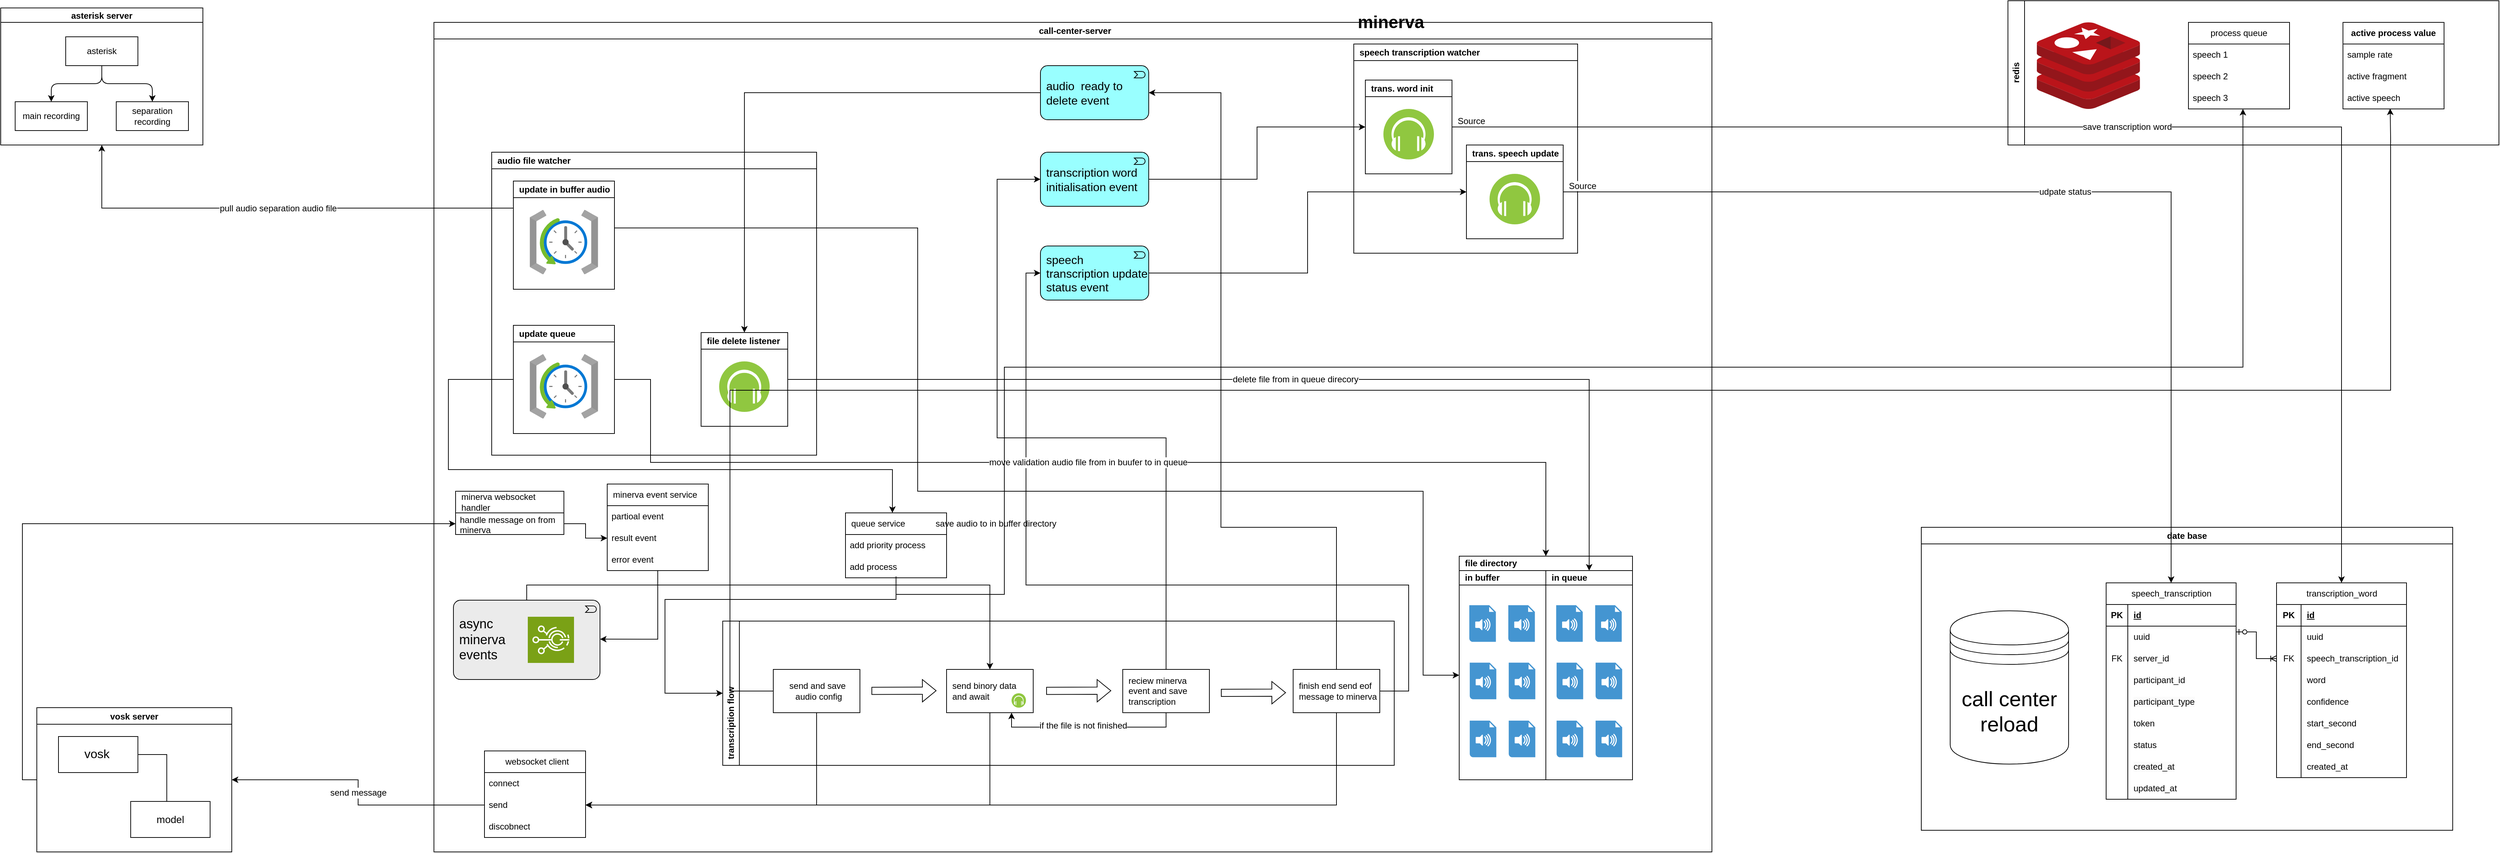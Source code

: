 <mxfile version="24.4.4" type="github">
  <diagram name="Page-1" id="74b105a0-9070-1c63-61bc-23e55f88626e">
    <mxGraphModel dx="3410" dy="1885" grid="1" gridSize="10" guides="1" tooltips="1" connect="1" arrows="1" fold="1" page="1" pageScale="1.5" pageWidth="1169" pageHeight="826" background="none" math="0" shadow="0">
      <root>
        <mxCell id="0" style=";html=1;" />
        <mxCell id="1" style=";html=1;" parent="0" />
        <mxCell id="10b056a9c633e61c-28" style="edgeStyle=orthogonalEdgeStyle;rounded=0;html=1;endArrow=block;endFill=1;jettySize=auto;orthogonalLoop=1;strokeWidth=2;startArrow=none;startFill=0;" parent="1" source="10b056a9c633e61c-10" edge="1">
          <mxGeometry relative="1" as="geometry">
            <Array as="points">
              <mxPoint x="1267" y="310" />
              <mxPoint x="247" y="310" />
            </Array>
            <mxPoint x="247" y="590" as="targetPoint" />
          </mxGeometry>
        </mxCell>
        <mxCell id="10b056a9c633e61c-30" value="minerva" style="text;strokeColor=none;fillColor=none;html=1;fontSize=24;fontStyle=1;verticalAlign=middle;align=center;" parent="1" vertex="1">
          <mxGeometry x="1140" y="20" width="1590" height="40" as="geometry" />
        </mxCell>
        <mxCell id="ebLqruqHU_UiJzqgtVBn-9" value="asterisk server" style="swimlane;startSize=20;horizontal=1;childLayout=treeLayout;horizontalTree=0;sortEdges=1;resizable=0;containerType=tree;fontSize=12;" vertex="1" parent="1">
          <mxGeometry x="10" y="20" width="280" height="190" as="geometry" />
        </mxCell>
        <mxCell id="ebLqruqHU_UiJzqgtVBn-10" value="asterisk" style="whiteSpace=wrap;html=1;" vertex="1" parent="ebLqruqHU_UiJzqgtVBn-9">
          <mxGeometry x="90" y="40" width="100" height="40" as="geometry" />
        </mxCell>
        <mxCell id="ebLqruqHU_UiJzqgtVBn-11" value="main recording" style="whiteSpace=wrap;html=1;" vertex="1" parent="ebLqruqHU_UiJzqgtVBn-9">
          <mxGeometry x="20" y="130" width="100" height="40" as="geometry" />
        </mxCell>
        <mxCell id="ebLqruqHU_UiJzqgtVBn-12" value="" style="edgeStyle=elbowEdgeStyle;elbow=vertical;html=1;rounded=1;curved=0;sourcePerimeterSpacing=0;targetPerimeterSpacing=0;startSize=6;endSize=6;" edge="1" parent="ebLqruqHU_UiJzqgtVBn-9" source="ebLqruqHU_UiJzqgtVBn-10" target="ebLqruqHU_UiJzqgtVBn-11">
          <mxGeometry relative="1" as="geometry" />
        </mxCell>
        <mxCell id="ebLqruqHU_UiJzqgtVBn-13" value="separation recording" style="whiteSpace=wrap;html=1;" vertex="1" parent="ebLqruqHU_UiJzqgtVBn-9">
          <mxGeometry x="160" y="130" width="100" height="40" as="geometry" />
        </mxCell>
        <mxCell id="ebLqruqHU_UiJzqgtVBn-14" value="" style="edgeStyle=elbowEdgeStyle;elbow=vertical;html=1;rounded=1;curved=0;sourcePerimeterSpacing=0;targetPerimeterSpacing=0;startSize=6;endSize=6;" edge="1" parent="ebLqruqHU_UiJzqgtVBn-9" source="ebLqruqHU_UiJzqgtVBn-10" target="ebLqruqHU_UiJzqgtVBn-13">
          <mxGeometry relative="1" as="geometry" />
        </mxCell>
        <mxCell id="ebLqruqHU_UiJzqgtVBn-15" value="date base" style="swimlane;whiteSpace=wrap;html=1;" vertex="1" parent="1">
          <mxGeometry x="2670" y="740" width="736" height="420" as="geometry" />
        </mxCell>
        <mxCell id="ebLqruqHU_UiJzqgtVBn-1" value="&lt;font style=&quot;font-size: 29px;&quot;&gt;call center&lt;/font&gt;&lt;div style=&quot;font-size: 29px;&quot;&gt;&lt;font style=&quot;font-size: 29px;&quot;&gt;reload&lt;/font&gt;&lt;/div&gt;" style="shape=datastore;whiteSpace=wrap;html=1;backgroundOutline=0;" vertex="1" parent="ebLqruqHU_UiJzqgtVBn-15">
          <mxGeometry x="40" y="115.75" width="164" height="212.5" as="geometry" />
        </mxCell>
        <mxCell id="ebLqruqHU_UiJzqgtVBn-18" value="&lt;span style=&quot;font-weight: 400; background-color: rgb(255, 255, 255);&quot;&gt;speech_transcription&lt;/span&gt;" style="shape=table;startSize=30;container=1;collapsible=1;childLayout=tableLayout;fixedRows=1;rowLines=0;fontStyle=1;align=center;resizeLast=1;html=1;" vertex="1" parent="ebLqruqHU_UiJzqgtVBn-15">
          <mxGeometry x="256" y="77" width="180" height="300" as="geometry" />
        </mxCell>
        <mxCell id="ebLqruqHU_UiJzqgtVBn-19" value="" style="shape=tableRow;horizontal=0;startSize=0;swimlaneHead=0;swimlaneBody=0;fillColor=none;collapsible=0;dropTarget=0;points=[[0,0.5],[1,0.5]];portConstraint=eastwest;top=0;left=0;right=0;bottom=1;" vertex="1" parent="ebLqruqHU_UiJzqgtVBn-18">
          <mxGeometry y="30" width="180" height="30" as="geometry" />
        </mxCell>
        <mxCell id="ebLqruqHU_UiJzqgtVBn-20" value="PK" style="shape=partialRectangle;connectable=0;fillColor=none;top=0;left=0;bottom=0;right=0;fontStyle=1;overflow=hidden;whiteSpace=wrap;html=1;" vertex="1" parent="ebLqruqHU_UiJzqgtVBn-19">
          <mxGeometry width="30" height="30" as="geometry">
            <mxRectangle width="30" height="30" as="alternateBounds" />
          </mxGeometry>
        </mxCell>
        <mxCell id="ebLqruqHU_UiJzqgtVBn-21" value="id" style="shape=partialRectangle;connectable=0;fillColor=none;top=0;left=0;bottom=0;right=0;align=left;spacingLeft=6;fontStyle=5;overflow=hidden;whiteSpace=wrap;html=1;" vertex="1" parent="ebLqruqHU_UiJzqgtVBn-19">
          <mxGeometry x="30" width="150" height="30" as="geometry">
            <mxRectangle width="150" height="30" as="alternateBounds" />
          </mxGeometry>
        </mxCell>
        <mxCell id="ebLqruqHU_UiJzqgtVBn-22" value="" style="shape=tableRow;horizontal=0;startSize=0;swimlaneHead=0;swimlaneBody=0;fillColor=none;collapsible=0;dropTarget=0;points=[[0,0.5],[1,0.5]];portConstraint=eastwest;top=0;left=0;right=0;bottom=0;" vertex="1" parent="ebLqruqHU_UiJzqgtVBn-18">
          <mxGeometry y="60" width="180" height="30" as="geometry" />
        </mxCell>
        <mxCell id="ebLqruqHU_UiJzqgtVBn-23" value="" style="shape=partialRectangle;connectable=0;fillColor=none;top=0;left=0;bottom=0;right=0;editable=1;overflow=hidden;whiteSpace=wrap;html=1;" vertex="1" parent="ebLqruqHU_UiJzqgtVBn-22">
          <mxGeometry width="30" height="30" as="geometry">
            <mxRectangle width="30" height="30" as="alternateBounds" />
          </mxGeometry>
        </mxCell>
        <mxCell id="ebLqruqHU_UiJzqgtVBn-24" value="uuid" style="shape=partialRectangle;connectable=0;fillColor=none;top=0;left=0;bottom=0;right=0;align=left;spacingLeft=6;overflow=hidden;whiteSpace=wrap;html=1;" vertex="1" parent="ebLqruqHU_UiJzqgtVBn-22">
          <mxGeometry x="30" width="150" height="30" as="geometry">
            <mxRectangle width="150" height="30" as="alternateBounds" />
          </mxGeometry>
        </mxCell>
        <mxCell id="ebLqruqHU_UiJzqgtVBn-25" value="" style="shape=tableRow;horizontal=0;startSize=0;swimlaneHead=0;swimlaneBody=0;fillColor=none;collapsible=0;dropTarget=0;points=[[0,0.5],[1,0.5]];portConstraint=eastwest;top=0;left=0;right=0;bottom=0;" vertex="1" parent="ebLqruqHU_UiJzqgtVBn-18">
          <mxGeometry y="90" width="180" height="30" as="geometry" />
        </mxCell>
        <mxCell id="ebLqruqHU_UiJzqgtVBn-26" value="FK" style="shape=partialRectangle;connectable=0;fillColor=none;top=0;left=0;bottom=0;right=0;editable=1;overflow=hidden;whiteSpace=wrap;html=1;" vertex="1" parent="ebLqruqHU_UiJzqgtVBn-25">
          <mxGeometry width="30" height="30" as="geometry">
            <mxRectangle width="30" height="30" as="alternateBounds" />
          </mxGeometry>
        </mxCell>
        <mxCell id="ebLqruqHU_UiJzqgtVBn-27" value="server_id" style="shape=partialRectangle;connectable=0;fillColor=none;top=0;left=0;bottom=0;right=0;align=left;spacingLeft=6;overflow=hidden;whiteSpace=wrap;html=1;" vertex="1" parent="ebLqruqHU_UiJzqgtVBn-25">
          <mxGeometry x="30" width="150" height="30" as="geometry">
            <mxRectangle width="150" height="30" as="alternateBounds" />
          </mxGeometry>
        </mxCell>
        <mxCell id="ebLqruqHU_UiJzqgtVBn-28" value="" style="shape=tableRow;horizontal=0;startSize=0;swimlaneHead=0;swimlaneBody=0;fillColor=none;collapsible=0;dropTarget=0;points=[[0,0.5],[1,0.5]];portConstraint=eastwest;top=0;left=0;right=0;bottom=0;" vertex="1" parent="ebLqruqHU_UiJzqgtVBn-18">
          <mxGeometry y="120" width="180" height="30" as="geometry" />
        </mxCell>
        <mxCell id="ebLqruqHU_UiJzqgtVBn-29" value="" style="shape=partialRectangle;connectable=0;fillColor=none;top=0;left=0;bottom=0;right=0;editable=1;overflow=hidden;whiteSpace=wrap;html=1;" vertex="1" parent="ebLqruqHU_UiJzqgtVBn-28">
          <mxGeometry width="30" height="30" as="geometry">
            <mxRectangle width="30" height="30" as="alternateBounds" />
          </mxGeometry>
        </mxCell>
        <mxCell id="ebLqruqHU_UiJzqgtVBn-30" value="participant_id" style="shape=partialRectangle;connectable=0;fillColor=none;top=0;left=0;bottom=0;right=0;align=left;spacingLeft=6;overflow=hidden;whiteSpace=wrap;html=1;" vertex="1" parent="ebLqruqHU_UiJzqgtVBn-28">
          <mxGeometry x="30" width="150" height="30" as="geometry">
            <mxRectangle width="150" height="30" as="alternateBounds" />
          </mxGeometry>
        </mxCell>
        <mxCell id="ebLqruqHU_UiJzqgtVBn-142" style="shape=tableRow;horizontal=0;startSize=0;swimlaneHead=0;swimlaneBody=0;fillColor=none;collapsible=0;dropTarget=0;points=[[0,0.5],[1,0.5]];portConstraint=eastwest;top=0;left=0;right=0;bottom=0;" vertex="1" parent="ebLqruqHU_UiJzqgtVBn-18">
          <mxGeometry y="150" width="180" height="30" as="geometry" />
        </mxCell>
        <mxCell id="ebLqruqHU_UiJzqgtVBn-143" style="shape=partialRectangle;connectable=0;fillColor=none;top=0;left=0;bottom=0;right=0;editable=1;overflow=hidden;whiteSpace=wrap;html=1;" vertex="1" parent="ebLqruqHU_UiJzqgtVBn-142">
          <mxGeometry width="30" height="30" as="geometry">
            <mxRectangle width="30" height="30" as="alternateBounds" />
          </mxGeometry>
        </mxCell>
        <mxCell id="ebLqruqHU_UiJzqgtVBn-144" value="&lt;span style=&quot;color: rgb(0, 0, 0); font-family: Helvetica; font-size: 12px; font-style: normal; font-variant-ligatures: normal; font-variant-caps: normal; font-weight: 400; letter-spacing: normal; orphans: 2; text-align: left; text-indent: 0px; text-transform: none; widows: 2; word-spacing: 0px; -webkit-text-stroke-width: 0px; white-space: normal; background-color: rgb(251, 251, 251); text-decoration-thickness: initial; text-decoration-style: initial; text-decoration-color: initial; display: inline !important; float: none;&quot;&gt;participant_type&lt;/span&gt;" style="shape=partialRectangle;connectable=0;fillColor=none;top=0;left=0;bottom=0;right=0;align=left;spacingLeft=6;overflow=hidden;whiteSpace=wrap;html=1;" vertex="1" parent="ebLqruqHU_UiJzqgtVBn-142">
          <mxGeometry x="30" width="150" height="30" as="geometry">
            <mxRectangle width="150" height="30" as="alternateBounds" />
          </mxGeometry>
        </mxCell>
        <mxCell id="ebLqruqHU_UiJzqgtVBn-139" style="shape=tableRow;horizontal=0;startSize=0;swimlaneHead=0;swimlaneBody=0;fillColor=none;collapsible=0;dropTarget=0;points=[[0,0.5],[1,0.5]];portConstraint=eastwest;top=0;left=0;right=0;bottom=0;" vertex="1" parent="ebLqruqHU_UiJzqgtVBn-18">
          <mxGeometry y="180" width="180" height="30" as="geometry" />
        </mxCell>
        <mxCell id="ebLqruqHU_UiJzqgtVBn-140" style="shape=partialRectangle;connectable=0;fillColor=none;top=0;left=0;bottom=0;right=0;editable=1;overflow=hidden;whiteSpace=wrap;html=1;" vertex="1" parent="ebLqruqHU_UiJzqgtVBn-139">
          <mxGeometry width="30" height="30" as="geometry">
            <mxRectangle width="30" height="30" as="alternateBounds" />
          </mxGeometry>
        </mxCell>
        <mxCell id="ebLqruqHU_UiJzqgtVBn-141" value="token" style="shape=partialRectangle;connectable=0;fillColor=none;top=0;left=0;bottom=0;right=0;align=left;spacingLeft=6;overflow=hidden;whiteSpace=wrap;html=1;" vertex="1" parent="ebLqruqHU_UiJzqgtVBn-139">
          <mxGeometry x="30" width="150" height="30" as="geometry">
            <mxRectangle width="150" height="30" as="alternateBounds" />
          </mxGeometry>
        </mxCell>
        <mxCell id="ebLqruqHU_UiJzqgtVBn-136" style="shape=tableRow;horizontal=0;startSize=0;swimlaneHead=0;swimlaneBody=0;fillColor=none;collapsible=0;dropTarget=0;points=[[0,0.5],[1,0.5]];portConstraint=eastwest;top=0;left=0;right=0;bottom=0;" vertex="1" parent="ebLqruqHU_UiJzqgtVBn-18">
          <mxGeometry y="210" width="180" height="30" as="geometry" />
        </mxCell>
        <mxCell id="ebLqruqHU_UiJzqgtVBn-137" style="shape=partialRectangle;connectable=0;fillColor=none;top=0;left=0;bottom=0;right=0;editable=1;overflow=hidden;whiteSpace=wrap;html=1;" vertex="1" parent="ebLqruqHU_UiJzqgtVBn-136">
          <mxGeometry width="30" height="30" as="geometry">
            <mxRectangle width="30" height="30" as="alternateBounds" />
          </mxGeometry>
        </mxCell>
        <mxCell id="ebLqruqHU_UiJzqgtVBn-138" value="status" style="shape=partialRectangle;connectable=0;fillColor=none;top=0;left=0;bottom=0;right=0;align=left;spacingLeft=6;overflow=hidden;whiteSpace=wrap;html=1;" vertex="1" parent="ebLqruqHU_UiJzqgtVBn-136">
          <mxGeometry x="30" width="150" height="30" as="geometry">
            <mxRectangle width="150" height="30" as="alternateBounds" />
          </mxGeometry>
        </mxCell>
        <mxCell id="ebLqruqHU_UiJzqgtVBn-148" style="shape=tableRow;horizontal=0;startSize=0;swimlaneHead=0;swimlaneBody=0;fillColor=none;collapsible=0;dropTarget=0;points=[[0,0.5],[1,0.5]];portConstraint=eastwest;top=0;left=0;right=0;bottom=0;" vertex="1" parent="ebLqruqHU_UiJzqgtVBn-18">
          <mxGeometry y="240" width="180" height="30" as="geometry" />
        </mxCell>
        <mxCell id="ebLqruqHU_UiJzqgtVBn-149" style="shape=partialRectangle;connectable=0;fillColor=none;top=0;left=0;bottom=0;right=0;editable=1;overflow=hidden;whiteSpace=wrap;html=1;" vertex="1" parent="ebLqruqHU_UiJzqgtVBn-148">
          <mxGeometry width="30" height="30" as="geometry">
            <mxRectangle width="30" height="30" as="alternateBounds" />
          </mxGeometry>
        </mxCell>
        <mxCell id="ebLqruqHU_UiJzqgtVBn-150" value="&lt;span style=&quot;color: rgb(0, 0, 0); font-family: Helvetica; font-size: 12px; font-style: normal; font-variant-ligatures: normal; font-variant-caps: normal; font-weight: 400; letter-spacing: normal; orphans: 2; text-align: left; text-indent: 0px; text-transform: none; widows: 2; word-spacing: 0px; -webkit-text-stroke-width: 0px; white-space: normal; background-color: rgb(251, 251, 251); text-decoration-thickness: initial; text-decoration-style: initial; text-decoration-color: initial; display: inline !important; float: none;&quot;&gt;created_at&lt;/span&gt;" style="shape=partialRectangle;connectable=0;fillColor=none;top=0;left=0;bottom=0;right=0;align=left;spacingLeft=6;overflow=hidden;whiteSpace=wrap;html=1;" vertex="1" parent="ebLqruqHU_UiJzqgtVBn-148">
          <mxGeometry x="30" width="150" height="30" as="geometry">
            <mxRectangle width="150" height="30" as="alternateBounds" />
          </mxGeometry>
        </mxCell>
        <mxCell id="ebLqruqHU_UiJzqgtVBn-145" style="shape=tableRow;horizontal=0;startSize=0;swimlaneHead=0;swimlaneBody=0;fillColor=none;collapsible=0;dropTarget=0;points=[[0,0.5],[1,0.5]];portConstraint=eastwest;top=0;left=0;right=0;bottom=0;" vertex="1" parent="ebLqruqHU_UiJzqgtVBn-18">
          <mxGeometry y="270" width="180" height="30" as="geometry" />
        </mxCell>
        <mxCell id="ebLqruqHU_UiJzqgtVBn-146" style="shape=partialRectangle;connectable=0;fillColor=none;top=0;left=0;bottom=0;right=0;editable=1;overflow=hidden;whiteSpace=wrap;html=1;" vertex="1" parent="ebLqruqHU_UiJzqgtVBn-145">
          <mxGeometry width="30" height="30" as="geometry">
            <mxRectangle width="30" height="30" as="alternateBounds" />
          </mxGeometry>
        </mxCell>
        <mxCell id="ebLqruqHU_UiJzqgtVBn-147" value="updated_at" style="shape=partialRectangle;connectable=0;fillColor=none;top=0;left=0;bottom=0;right=0;align=left;spacingLeft=6;overflow=hidden;whiteSpace=wrap;html=1;" vertex="1" parent="ebLqruqHU_UiJzqgtVBn-145">
          <mxGeometry x="30" width="150" height="30" as="geometry">
            <mxRectangle width="150" height="30" as="alternateBounds" />
          </mxGeometry>
        </mxCell>
        <mxCell id="ebLqruqHU_UiJzqgtVBn-31" value="&lt;span style=&quot;font-weight: 400; background-color: rgb(255, 255, 255);&quot;&gt;transcription_word&lt;/span&gt;" style="shape=table;startSize=30;container=1;collapsible=1;childLayout=tableLayout;fixedRows=1;rowLines=0;fontStyle=1;align=center;resizeLast=1;html=1;" vertex="1" parent="ebLqruqHU_UiJzqgtVBn-15">
          <mxGeometry x="492" y="77" width="180" height="270" as="geometry" />
        </mxCell>
        <mxCell id="ebLqruqHU_UiJzqgtVBn-32" value="" style="shape=tableRow;horizontal=0;startSize=0;swimlaneHead=0;swimlaneBody=0;fillColor=none;collapsible=0;dropTarget=0;points=[[0,0.5],[1,0.5]];portConstraint=eastwest;top=0;left=0;right=0;bottom=1;" vertex="1" parent="ebLqruqHU_UiJzqgtVBn-31">
          <mxGeometry y="30" width="180" height="30" as="geometry" />
        </mxCell>
        <mxCell id="ebLqruqHU_UiJzqgtVBn-33" value="PK" style="shape=partialRectangle;connectable=0;fillColor=none;top=0;left=0;bottom=0;right=0;fontStyle=1;overflow=hidden;whiteSpace=wrap;html=1;" vertex="1" parent="ebLqruqHU_UiJzqgtVBn-32">
          <mxGeometry width="34" height="30" as="geometry">
            <mxRectangle width="34" height="30" as="alternateBounds" />
          </mxGeometry>
        </mxCell>
        <mxCell id="ebLqruqHU_UiJzqgtVBn-34" value="id" style="shape=partialRectangle;connectable=0;fillColor=none;top=0;left=0;bottom=0;right=0;align=left;spacingLeft=6;fontStyle=5;overflow=hidden;whiteSpace=wrap;html=1;" vertex="1" parent="ebLqruqHU_UiJzqgtVBn-32">
          <mxGeometry x="34" width="146" height="30" as="geometry">
            <mxRectangle width="146" height="30" as="alternateBounds" />
          </mxGeometry>
        </mxCell>
        <mxCell id="ebLqruqHU_UiJzqgtVBn-35" value="" style="shape=tableRow;horizontal=0;startSize=0;swimlaneHead=0;swimlaneBody=0;fillColor=none;collapsible=0;dropTarget=0;points=[[0,0.5],[1,0.5]];portConstraint=eastwest;top=0;left=0;right=0;bottom=0;" vertex="1" parent="ebLqruqHU_UiJzqgtVBn-31">
          <mxGeometry y="60" width="180" height="30" as="geometry" />
        </mxCell>
        <mxCell id="ebLqruqHU_UiJzqgtVBn-36" value="" style="shape=partialRectangle;connectable=0;fillColor=none;top=0;left=0;bottom=0;right=0;editable=1;overflow=hidden;whiteSpace=wrap;html=1;" vertex="1" parent="ebLqruqHU_UiJzqgtVBn-35">
          <mxGeometry width="34" height="30" as="geometry">
            <mxRectangle width="34" height="30" as="alternateBounds" />
          </mxGeometry>
        </mxCell>
        <mxCell id="ebLqruqHU_UiJzqgtVBn-37" value="uuid" style="shape=partialRectangle;connectable=0;fillColor=none;top=0;left=0;bottom=0;right=0;align=left;spacingLeft=6;overflow=hidden;whiteSpace=wrap;html=1;" vertex="1" parent="ebLqruqHU_UiJzqgtVBn-35">
          <mxGeometry x="34" width="146" height="30" as="geometry">
            <mxRectangle width="146" height="30" as="alternateBounds" />
          </mxGeometry>
        </mxCell>
        <mxCell id="ebLqruqHU_UiJzqgtVBn-38" value="" style="shape=tableRow;horizontal=0;startSize=0;swimlaneHead=0;swimlaneBody=0;fillColor=none;collapsible=0;dropTarget=0;points=[[0,0.5],[1,0.5]];portConstraint=eastwest;top=0;left=0;right=0;bottom=0;" vertex="1" parent="ebLqruqHU_UiJzqgtVBn-31">
          <mxGeometry y="90" width="180" height="30" as="geometry" />
        </mxCell>
        <mxCell id="ebLqruqHU_UiJzqgtVBn-39" value="FK" style="shape=partialRectangle;connectable=0;fillColor=none;top=0;left=0;bottom=0;right=0;editable=1;overflow=hidden;whiteSpace=wrap;html=1;" vertex="1" parent="ebLqruqHU_UiJzqgtVBn-38">
          <mxGeometry width="34" height="30" as="geometry">
            <mxRectangle width="34" height="30" as="alternateBounds" />
          </mxGeometry>
        </mxCell>
        <mxCell id="ebLqruqHU_UiJzqgtVBn-40" value="speech_transcription_id" style="shape=partialRectangle;connectable=0;fillColor=none;top=0;left=0;bottom=0;right=0;align=left;spacingLeft=6;overflow=hidden;whiteSpace=wrap;html=1;" vertex="1" parent="ebLqruqHU_UiJzqgtVBn-38">
          <mxGeometry x="34" width="146" height="30" as="geometry">
            <mxRectangle width="146" height="30" as="alternateBounds" />
          </mxGeometry>
        </mxCell>
        <mxCell id="ebLqruqHU_UiJzqgtVBn-41" value="" style="shape=tableRow;horizontal=0;startSize=0;swimlaneHead=0;swimlaneBody=0;fillColor=none;collapsible=0;dropTarget=0;points=[[0,0.5],[1,0.5]];portConstraint=eastwest;top=0;left=0;right=0;bottom=0;" vertex="1" parent="ebLqruqHU_UiJzqgtVBn-31">
          <mxGeometry y="120" width="180" height="30" as="geometry" />
        </mxCell>
        <mxCell id="ebLqruqHU_UiJzqgtVBn-42" value="" style="shape=partialRectangle;connectable=0;fillColor=none;top=0;left=0;bottom=0;right=0;editable=1;overflow=hidden;whiteSpace=wrap;html=1;" vertex="1" parent="ebLqruqHU_UiJzqgtVBn-41">
          <mxGeometry width="34" height="30" as="geometry">
            <mxRectangle width="34" height="30" as="alternateBounds" />
          </mxGeometry>
        </mxCell>
        <mxCell id="ebLqruqHU_UiJzqgtVBn-43" value="word" style="shape=partialRectangle;connectable=0;fillColor=none;top=0;left=0;bottom=0;right=0;align=left;spacingLeft=6;overflow=hidden;whiteSpace=wrap;html=1;" vertex="1" parent="ebLqruqHU_UiJzqgtVBn-41">
          <mxGeometry x="34" width="146" height="30" as="geometry">
            <mxRectangle width="146" height="30" as="alternateBounds" />
          </mxGeometry>
        </mxCell>
        <mxCell id="ebLqruqHU_UiJzqgtVBn-124" style="shape=tableRow;horizontal=0;startSize=0;swimlaneHead=0;swimlaneBody=0;fillColor=none;collapsible=0;dropTarget=0;points=[[0,0.5],[1,0.5]];portConstraint=eastwest;top=0;left=0;right=0;bottom=0;" vertex="1" parent="ebLqruqHU_UiJzqgtVBn-31">
          <mxGeometry y="150" width="180" height="30" as="geometry" />
        </mxCell>
        <mxCell id="ebLqruqHU_UiJzqgtVBn-125" style="shape=partialRectangle;connectable=0;fillColor=none;top=0;left=0;bottom=0;right=0;editable=1;overflow=hidden;whiteSpace=wrap;html=1;" vertex="1" parent="ebLqruqHU_UiJzqgtVBn-124">
          <mxGeometry width="34" height="30" as="geometry">
            <mxRectangle width="34" height="30" as="alternateBounds" />
          </mxGeometry>
        </mxCell>
        <mxCell id="ebLqruqHU_UiJzqgtVBn-126" value="confidence" style="shape=partialRectangle;connectable=0;fillColor=none;top=0;left=0;bottom=0;right=0;align=left;spacingLeft=6;overflow=hidden;whiteSpace=wrap;html=1;" vertex="1" parent="ebLqruqHU_UiJzqgtVBn-124">
          <mxGeometry x="34" width="146" height="30" as="geometry">
            <mxRectangle width="146" height="30" as="alternateBounds" />
          </mxGeometry>
        </mxCell>
        <mxCell id="ebLqruqHU_UiJzqgtVBn-127" style="shape=tableRow;horizontal=0;startSize=0;swimlaneHead=0;swimlaneBody=0;fillColor=none;collapsible=0;dropTarget=0;points=[[0,0.5],[1,0.5]];portConstraint=eastwest;top=0;left=0;right=0;bottom=0;" vertex="1" parent="ebLqruqHU_UiJzqgtVBn-31">
          <mxGeometry y="180" width="180" height="30" as="geometry" />
        </mxCell>
        <mxCell id="ebLqruqHU_UiJzqgtVBn-128" style="shape=partialRectangle;connectable=0;fillColor=none;top=0;left=0;bottom=0;right=0;editable=1;overflow=hidden;whiteSpace=wrap;html=1;" vertex="1" parent="ebLqruqHU_UiJzqgtVBn-127">
          <mxGeometry width="34" height="30" as="geometry">
            <mxRectangle width="34" height="30" as="alternateBounds" />
          </mxGeometry>
        </mxCell>
        <mxCell id="ebLqruqHU_UiJzqgtVBn-129" value="start_second" style="shape=partialRectangle;connectable=0;fillColor=none;top=0;left=0;bottom=0;right=0;align=left;spacingLeft=6;overflow=hidden;whiteSpace=wrap;html=1;" vertex="1" parent="ebLqruqHU_UiJzqgtVBn-127">
          <mxGeometry x="34" width="146" height="30" as="geometry">
            <mxRectangle width="146" height="30" as="alternateBounds" />
          </mxGeometry>
        </mxCell>
        <mxCell id="ebLqruqHU_UiJzqgtVBn-130" style="shape=tableRow;horizontal=0;startSize=0;swimlaneHead=0;swimlaneBody=0;fillColor=none;collapsible=0;dropTarget=0;points=[[0,0.5],[1,0.5]];portConstraint=eastwest;top=0;left=0;right=0;bottom=0;" vertex="1" parent="ebLqruqHU_UiJzqgtVBn-31">
          <mxGeometry y="210" width="180" height="30" as="geometry" />
        </mxCell>
        <mxCell id="ebLqruqHU_UiJzqgtVBn-131" style="shape=partialRectangle;connectable=0;fillColor=none;top=0;left=0;bottom=0;right=0;editable=1;overflow=hidden;whiteSpace=wrap;html=1;" vertex="1" parent="ebLqruqHU_UiJzqgtVBn-130">
          <mxGeometry width="34" height="30" as="geometry">
            <mxRectangle width="34" height="30" as="alternateBounds" />
          </mxGeometry>
        </mxCell>
        <mxCell id="ebLqruqHU_UiJzqgtVBn-132" value="end_second" style="shape=partialRectangle;connectable=0;fillColor=none;top=0;left=0;bottom=0;right=0;align=left;spacingLeft=6;overflow=hidden;whiteSpace=wrap;html=1;" vertex="1" parent="ebLqruqHU_UiJzqgtVBn-130">
          <mxGeometry x="34" width="146" height="30" as="geometry">
            <mxRectangle width="146" height="30" as="alternateBounds" />
          </mxGeometry>
        </mxCell>
        <mxCell id="ebLqruqHU_UiJzqgtVBn-121" style="shape=tableRow;horizontal=0;startSize=0;swimlaneHead=0;swimlaneBody=0;fillColor=none;collapsible=0;dropTarget=0;points=[[0,0.5],[1,0.5]];portConstraint=eastwest;top=0;left=0;right=0;bottom=0;" vertex="1" parent="ebLqruqHU_UiJzqgtVBn-31">
          <mxGeometry y="240" width="180" height="30" as="geometry" />
        </mxCell>
        <mxCell id="ebLqruqHU_UiJzqgtVBn-122" style="shape=partialRectangle;connectable=0;fillColor=none;top=0;left=0;bottom=0;right=0;editable=1;overflow=hidden;whiteSpace=wrap;html=1;" vertex="1" parent="ebLqruqHU_UiJzqgtVBn-121">
          <mxGeometry width="34" height="30" as="geometry">
            <mxRectangle width="34" height="30" as="alternateBounds" />
          </mxGeometry>
        </mxCell>
        <mxCell id="ebLqruqHU_UiJzqgtVBn-123" value="created_at" style="shape=partialRectangle;connectable=0;fillColor=none;top=0;left=0;bottom=0;right=0;align=left;spacingLeft=6;overflow=hidden;whiteSpace=wrap;html=1;" vertex="1" parent="ebLqruqHU_UiJzqgtVBn-121">
          <mxGeometry x="34" width="146" height="30" as="geometry">
            <mxRectangle width="146" height="30" as="alternateBounds" />
          </mxGeometry>
        </mxCell>
        <mxCell id="ebLqruqHU_UiJzqgtVBn-151" style="rounded=0;orthogonalLoop=1;jettySize=auto;html=1;entryX=1;entryY=0.267;entryDx=0;entryDy=0;entryPerimeter=0;fontFamily=Helvetica;fontSize=12;fontColor=default;edgeStyle=orthogonalEdgeStyle;strokeColor=default;endArrow=ERzeroToOne;endFill=0;startArrow=ERoneToMany;startFill=0;" edge="1" parent="ebLqruqHU_UiJzqgtVBn-15" source="ebLqruqHU_UiJzqgtVBn-38" target="ebLqruqHU_UiJzqgtVBn-22">
          <mxGeometry relative="1" as="geometry" />
        </mxCell>
        <mxCell id="ebLqruqHU_UiJzqgtVBn-312" style="edgeStyle=orthogonalEdgeStyle;rounded=0;orthogonalLoop=1;jettySize=auto;html=1;exitX=0;exitY=0.5;exitDx=0;exitDy=0;fontFamily=Helvetica;fontSize=12;fontColor=default;" edge="1" parent="1" source="ebLqruqHU_UiJzqgtVBn-58" target="ebLqruqHU_UiJzqgtVBn-305">
          <mxGeometry relative="1" as="geometry" />
        </mxCell>
        <mxCell id="ebLqruqHU_UiJzqgtVBn-58" value="vosk server" style="swimlane;" vertex="1" parent="1">
          <mxGeometry x="60" y="990" width="270" height="200" as="geometry" />
        </mxCell>
        <mxCell id="ebLqruqHU_UiJzqgtVBn-64" style="edgeStyle=elbowEdgeStyle;rounded=0;orthogonalLoop=1;jettySize=auto;html=1;startArrow=none;endArrow=none;entryX=0.5;entryY=0;entryDx=0;entryDy=0;" edge="1" parent="ebLqruqHU_UiJzqgtVBn-58">
          <mxGeometry relative="1" as="geometry">
            <mxPoint x="175" y="130" as="targetPoint" />
            <mxPoint x="130" y="65" as="sourcePoint" />
            <Array as="points">
              <mxPoint x="180" y="100" />
            </Array>
          </mxGeometry>
        </mxCell>
        <UserObject label="&lt;font style=&quot;font-size: 17px;&quot;&gt;vosk&lt;/font&gt;&amp;nbsp;" treeRoot="1" id="ebLqruqHU_UiJzqgtVBn-59">
          <mxCell style="whiteSpace=wrap;html=1;align=center;treeFolding=1;treeMoving=1;newEdgeStyle={&quot;edgeStyle&quot;:&quot;elbowEdgeStyle&quot;,&quot;startArrow&quot;:&quot;none&quot;,&quot;endArrow&quot;:&quot;none&quot;};" vertex="1" parent="ebLqruqHU_UiJzqgtVBn-58">
            <mxGeometry x="30" y="40" width="110" height="50" as="geometry" />
          </mxCell>
        </UserObject>
        <UserObject label="&lt;font style=&quot;font-size: 14px;&quot;&gt;model&lt;/font&gt;" treeRoot="1" id="ebLqruqHU_UiJzqgtVBn-60">
          <mxCell style="whiteSpace=wrap;html=1;align=center;treeFolding=1;treeMoving=1;newEdgeStyle={&quot;edgeStyle&quot;:&quot;elbowEdgeStyle&quot;,&quot;startArrow&quot;:&quot;none&quot;,&quot;endArrow&quot;:&quot;none&quot;};" vertex="1" parent="ebLqruqHU_UiJzqgtVBn-58">
            <mxGeometry x="130" y="130" width="110" height="50" as="geometry" />
          </mxCell>
        </UserObject>
        <mxCell id="ebLqruqHU_UiJzqgtVBn-81" value="redis" style="swimlane;horizontal=0;whiteSpace=wrap;html=1;" vertex="1" parent="1">
          <mxGeometry x="2790" y="10" width="680" height="200" as="geometry" />
        </mxCell>
        <mxCell id="ebLqruqHU_UiJzqgtVBn-80" value="" style="image;sketch=0;aspect=fixed;html=1;points=[];align=center;fontSize=12;image=img/lib/mscae/Cache_Redis_Product.svg;" vertex="1" parent="ebLqruqHU_UiJzqgtVBn-81">
          <mxGeometry x="40" y="30" width="142.86" height="120" as="geometry" />
        </mxCell>
        <mxCell id="ebLqruqHU_UiJzqgtVBn-82" value="process queue" style="swimlane;fontStyle=0;childLayout=stackLayout;horizontal=1;startSize=30;horizontalStack=0;resizeParent=1;resizeParentMax=0;resizeLast=0;collapsible=1;marginBottom=0;whiteSpace=wrap;html=1;" vertex="1" parent="ebLqruqHU_UiJzqgtVBn-81">
          <mxGeometry x="250" y="30" width="140" height="120" as="geometry" />
        </mxCell>
        <mxCell id="ebLqruqHU_UiJzqgtVBn-83" value="speech 1" style="text;strokeColor=none;fillColor=none;align=left;verticalAlign=middle;spacingLeft=4;spacingRight=4;overflow=hidden;points=[[0,0.5],[1,0.5]];portConstraint=eastwest;rotatable=0;whiteSpace=wrap;html=1;" vertex="1" parent="ebLqruqHU_UiJzqgtVBn-82">
          <mxGeometry y="30" width="140" height="30" as="geometry" />
        </mxCell>
        <mxCell id="ebLqruqHU_UiJzqgtVBn-84" value="speech 2" style="text;strokeColor=none;fillColor=none;align=left;verticalAlign=middle;spacingLeft=4;spacingRight=4;overflow=hidden;points=[[0,0.5],[1,0.5]];portConstraint=eastwest;rotatable=0;whiteSpace=wrap;html=1;" vertex="1" parent="ebLqruqHU_UiJzqgtVBn-82">
          <mxGeometry y="60" width="140" height="30" as="geometry" />
        </mxCell>
        <mxCell id="ebLqruqHU_UiJzqgtVBn-85" value="speech&amp;nbsp;3" style="text;strokeColor=none;fillColor=none;align=left;verticalAlign=middle;spacingLeft=4;spacingRight=4;overflow=hidden;points=[[0,0.5],[1,0.5]];portConstraint=eastwest;rotatable=0;whiteSpace=wrap;html=1;" vertex="1" parent="ebLqruqHU_UiJzqgtVBn-82">
          <mxGeometry y="90" width="140" height="30" as="geometry" />
        </mxCell>
        <mxCell id="ebLqruqHU_UiJzqgtVBn-99" value="&lt;span style=&quot;font-weight: 700;&quot;&gt;active process value&lt;/span&gt;" style="swimlane;fontStyle=0;childLayout=stackLayout;horizontal=1;startSize=30;horizontalStack=0;resizeParent=1;resizeParentMax=0;resizeLast=0;collapsible=1;marginBottom=0;whiteSpace=wrap;html=1;" vertex="1" parent="ebLqruqHU_UiJzqgtVBn-81">
          <mxGeometry x="464" y="30" width="140" height="120" as="geometry" />
        </mxCell>
        <mxCell id="ebLqruqHU_UiJzqgtVBn-100" value="sample rate" style="text;strokeColor=none;fillColor=none;align=left;verticalAlign=middle;spacingLeft=4;spacingRight=4;overflow=hidden;points=[[0,0.5],[1,0.5]];portConstraint=eastwest;rotatable=0;whiteSpace=wrap;html=1;" vertex="1" parent="ebLqruqHU_UiJzqgtVBn-99">
          <mxGeometry y="30" width="140" height="30" as="geometry" />
        </mxCell>
        <mxCell id="ebLqruqHU_UiJzqgtVBn-101" value="active fragment" style="text;strokeColor=none;fillColor=none;align=left;verticalAlign=middle;spacingLeft=4;spacingRight=4;overflow=hidden;points=[[0,0.5],[1,0.5]];portConstraint=eastwest;rotatable=0;whiteSpace=wrap;html=1;" vertex="1" parent="ebLqruqHU_UiJzqgtVBn-99">
          <mxGeometry y="60" width="140" height="30" as="geometry" />
        </mxCell>
        <mxCell id="ebLqruqHU_UiJzqgtVBn-102" value="active speech" style="text;strokeColor=none;fillColor=none;align=left;verticalAlign=middle;spacingLeft=4;spacingRight=4;overflow=hidden;points=[[0,0.5],[1,0.5]];portConstraint=eastwest;rotatable=0;whiteSpace=wrap;html=1;" vertex="1" parent="ebLqruqHU_UiJzqgtVBn-99">
          <mxGeometry y="90" width="140" height="30" as="geometry" />
        </mxCell>
        <mxCell id="ebLqruqHU_UiJzqgtVBn-93" value="&lt;div style=&quot;text-align: justify; padding-right: 0px;&quot;&gt;&lt;br&gt;&lt;/div&gt;" style="text;html=1;align=left;verticalAlign=middle;resizable=0;points=[];autosize=1;strokeColor=none;fillColor=none;imageHeight=24;imageWidth=18;arcSize=8;" vertex="1" parent="1">
          <mxGeometry x="1660" y="170" width="20" height="30" as="geometry" />
        </mxCell>
        <mxCell id="ebLqruqHU_UiJzqgtVBn-154" value="call-center-server" style="swimlane;whiteSpace=wrap;html=1;shadow=0;strokeColor=default;align=center;verticalAlign=middle;spacingLeft=6;fontFamily=Helvetica;fontSize=12;fontColor=default;fillColor=none;" vertex="1" parent="1">
          <mxGeometry x="610" y="40" width="1770" height="1150" as="geometry" />
        </mxCell>
        <mxCell id="ebLqruqHU_UiJzqgtVBn-155" value="audio file watcher" style="swimlane;whiteSpace=wrap;html=1;shadow=0;strokeColor=default;align=left;verticalAlign=middle;spacingLeft=6;fontFamily=Helvetica;fontSize=12;fontColor=default;fillColor=none;" vertex="1" parent="ebLqruqHU_UiJzqgtVBn-154">
          <mxGeometry x="80" y="180" width="450" height="420" as="geometry" />
        </mxCell>
        <mxCell id="ebLqruqHU_UiJzqgtVBn-174" value="update in buffer audio" style="swimlane;whiteSpace=wrap;html=1;shadow=0;strokeColor=default;align=left;verticalAlign=middle;spacingLeft=6;fontFamily=Helvetica;fontSize=12;fontColor=default;fillColor=none;" vertex="1" parent="ebLqruqHU_UiJzqgtVBn-155">
          <mxGeometry x="30" y="40" width="140" height="150" as="geometry" />
        </mxCell>
        <mxCell id="ebLqruqHU_UiJzqgtVBn-152" value="" style="image;aspect=fixed;html=1;points=[];align=center;fontSize=12;image=img/lib/azure2/management_governance/Scheduler_Job_Collections.svg;shadow=0;strokeColor=default;verticalAlign=middle;spacingLeft=6;fontFamily=Helvetica;fontColor=default;fillColor=none;" vertex="1" parent="ebLqruqHU_UiJzqgtVBn-174">
          <mxGeometry x="22.58" y="40" width="94.85" height="89.26" as="geometry" />
        </mxCell>
        <mxCell id="ebLqruqHU_UiJzqgtVBn-208" value="file delete listener" style="swimlane;whiteSpace=wrap;html=1;shadow=0;strokeColor=default;align=left;verticalAlign=middle;spacingLeft=6;fontFamily=Helvetica;fontSize=12;fontColor=default;fillColor=none;" vertex="1" parent="ebLqruqHU_UiJzqgtVBn-155">
          <mxGeometry x="290" y="250" width="120" height="130" as="geometry" />
        </mxCell>
        <mxCell id="ebLqruqHU_UiJzqgtVBn-216" value="" style="image;aspect=fixed;perimeter=ellipsePerimeter;html=1;align=center;shadow=0;dashed=0;fontColor=#4277BB;labelBackgroundColor=default;fontSize=12;spacingTop=3;image=img/lib/ibm/blockchain/event_listener.svg;strokeColor=default;verticalAlign=middle;spacingLeft=6;fontFamily=Helvetica;fillColor=none;" vertex="1" parent="ebLqruqHU_UiJzqgtVBn-208">
          <mxGeometry x="25" y="40" width="70" height="70" as="geometry" />
        </mxCell>
        <mxCell id="ebLqruqHU_UiJzqgtVBn-325" value="update queue" style="swimlane;whiteSpace=wrap;html=1;shadow=0;strokeColor=default;align=left;verticalAlign=middle;spacingLeft=6;fontFamily=Helvetica;fontSize=12;fontColor=default;fillColor=none;" vertex="1" parent="ebLqruqHU_UiJzqgtVBn-155">
          <mxGeometry x="30" y="240" width="140" height="150" as="geometry" />
        </mxCell>
        <mxCell id="ebLqruqHU_UiJzqgtVBn-326" value="" style="image;aspect=fixed;html=1;points=[];align=center;fontSize=12;image=img/lib/azure2/management_governance/Scheduler_Job_Collections.svg;shadow=0;strokeColor=default;verticalAlign=middle;spacingLeft=6;fontFamily=Helvetica;fontColor=default;fillColor=none;" vertex="1" parent="ebLqruqHU_UiJzqgtVBn-325">
          <mxGeometry x="22.58" y="40" width="94.85" height="89.26" as="geometry" />
        </mxCell>
        <mxCell id="ebLqruqHU_UiJzqgtVBn-156" value="file directory" style="swimlane;childLayout=stackLayout;resizeParent=1;resizeParentMax=0;startSize=20;html=1;shadow=0;strokeColor=default;align=left;verticalAlign=middle;spacingLeft=6;fontFamily=Helvetica;fontSize=12;fontColor=default;fillColor=none;" vertex="1" parent="ebLqruqHU_UiJzqgtVBn-154">
          <mxGeometry x="1420" y="740" width="240" height="310" as="geometry" />
        </mxCell>
        <mxCell id="ebLqruqHU_UiJzqgtVBn-157" value="in buffer" style="swimlane;startSize=20;html=1;shadow=0;strokeColor=default;align=left;verticalAlign=middle;spacingLeft=6;fontFamily=Helvetica;fontSize=12;fontColor=default;fillColor=none;" vertex="1" parent="ebLqruqHU_UiJzqgtVBn-156">
          <mxGeometry y="20" width="120" height="290" as="geometry" />
        </mxCell>
        <mxCell id="ebLqruqHU_UiJzqgtVBn-162" value="" style="shadow=0;dashed=0;html=1;strokeColor=none;fillColor=#4495D1;labelPosition=center;verticalLabelPosition=bottom;verticalAlign=top;align=center;outlineConnect=0;shape=mxgraph.veeam.audio_file;spacingLeft=6;fontFamily=Helvetica;fontSize=12;fontColor=default;" vertex="1" parent="ebLqruqHU_UiJzqgtVBn-157">
          <mxGeometry x="14" y="48" width="36.8" height="50.8" as="geometry" />
        </mxCell>
        <mxCell id="ebLqruqHU_UiJzqgtVBn-161" value="" style="shadow=0;dashed=0;html=1;strokeColor=none;fillColor=#4495D1;labelPosition=center;verticalLabelPosition=bottom;verticalAlign=top;align=center;outlineConnect=0;shape=mxgraph.veeam.audio_file;spacingLeft=6;fontFamily=Helvetica;fontSize=12;fontColor=default;" vertex="1" parent="ebLqruqHU_UiJzqgtVBn-157">
          <mxGeometry x="68" y="48" width="36.8" height="50.8" as="geometry" />
        </mxCell>
        <mxCell id="ebLqruqHU_UiJzqgtVBn-163" value="" style="shadow=0;dashed=0;html=1;strokeColor=none;fillColor=#4495D1;labelPosition=center;verticalLabelPosition=bottom;verticalAlign=top;align=center;outlineConnect=0;shape=mxgraph.veeam.audio_file;spacingLeft=6;fontFamily=Helvetica;fontSize=12;fontColor=default;" vertex="1" parent="ebLqruqHU_UiJzqgtVBn-157">
          <mxGeometry x="14.6" y="127.6" width="36.8" height="50.8" as="geometry" />
        </mxCell>
        <mxCell id="ebLqruqHU_UiJzqgtVBn-164" value="" style="shadow=0;dashed=0;html=1;strokeColor=none;fillColor=#4495D1;labelPosition=center;verticalLabelPosition=bottom;verticalAlign=top;align=center;outlineConnect=0;shape=mxgraph.veeam.audio_file;spacingLeft=6;fontFamily=Helvetica;fontSize=12;fontColor=default;" vertex="1" parent="ebLqruqHU_UiJzqgtVBn-157">
          <mxGeometry x="68.6" y="127.6" width="36.8" height="50.8" as="geometry" />
        </mxCell>
        <mxCell id="ebLqruqHU_UiJzqgtVBn-165" value="" style="shadow=0;dashed=0;html=1;strokeColor=none;fillColor=#4495D1;labelPosition=center;verticalLabelPosition=bottom;verticalAlign=top;align=center;outlineConnect=0;shape=mxgraph.veeam.audio_file;spacingLeft=6;fontFamily=Helvetica;fontSize=12;fontColor=default;" vertex="1" parent="ebLqruqHU_UiJzqgtVBn-157">
          <mxGeometry x="14.6" y="208" width="36.8" height="50.8" as="geometry" />
        </mxCell>
        <mxCell id="ebLqruqHU_UiJzqgtVBn-166" value="" style="shadow=0;dashed=0;html=1;strokeColor=none;fillColor=#4495D1;labelPosition=center;verticalLabelPosition=bottom;verticalAlign=top;align=center;outlineConnect=0;shape=mxgraph.veeam.audio_file;spacingLeft=6;fontFamily=Helvetica;fontSize=12;fontColor=default;" vertex="1" parent="ebLqruqHU_UiJzqgtVBn-157">
          <mxGeometry x="68.6" y="208" width="36.8" height="50.8" as="geometry" />
        </mxCell>
        <mxCell id="ebLqruqHU_UiJzqgtVBn-158" value="in queue" style="swimlane;startSize=20;html=1;shadow=0;strokeColor=default;align=left;verticalAlign=middle;spacingLeft=6;fontFamily=Helvetica;fontSize=12;fontColor=default;fillColor=none;" vertex="1" parent="ebLqruqHU_UiJzqgtVBn-156">
          <mxGeometry x="120" y="20" width="120" height="290" as="geometry" />
        </mxCell>
        <mxCell id="ebLqruqHU_UiJzqgtVBn-167" value="" style="shadow=0;dashed=0;html=1;strokeColor=none;fillColor=#4495D1;labelPosition=center;verticalLabelPosition=bottom;verticalAlign=top;align=center;outlineConnect=0;shape=mxgraph.veeam.audio_file;spacingLeft=6;fontFamily=Helvetica;fontSize=12;fontColor=default;" vertex="1" parent="ebLqruqHU_UiJzqgtVBn-158">
          <mxGeometry x="14.3" y="48" width="36.8" height="50.8" as="geometry" />
        </mxCell>
        <mxCell id="ebLqruqHU_UiJzqgtVBn-168" value="" style="shadow=0;dashed=0;html=1;strokeColor=none;fillColor=#4495D1;labelPosition=center;verticalLabelPosition=bottom;verticalAlign=top;align=center;outlineConnect=0;shape=mxgraph.veeam.audio_file;spacingLeft=6;fontFamily=Helvetica;fontSize=12;fontColor=default;" vertex="1" parent="ebLqruqHU_UiJzqgtVBn-158">
          <mxGeometry x="68.3" y="48" width="36.8" height="50.8" as="geometry" />
        </mxCell>
        <mxCell id="ebLqruqHU_UiJzqgtVBn-169" value="" style="shadow=0;dashed=0;html=1;strokeColor=none;fillColor=#4495D1;labelPosition=center;verticalLabelPosition=bottom;verticalAlign=top;align=center;outlineConnect=0;shape=mxgraph.veeam.audio_file;spacingLeft=6;fontFamily=Helvetica;fontSize=12;fontColor=default;" vertex="1" parent="ebLqruqHU_UiJzqgtVBn-158">
          <mxGeometry x="14.9" y="127.6" width="36.8" height="50.8" as="geometry" />
        </mxCell>
        <mxCell id="ebLqruqHU_UiJzqgtVBn-170" value="" style="shadow=0;dashed=0;html=1;strokeColor=none;fillColor=#4495D1;labelPosition=center;verticalLabelPosition=bottom;verticalAlign=top;align=center;outlineConnect=0;shape=mxgraph.veeam.audio_file;spacingLeft=6;fontFamily=Helvetica;fontSize=12;fontColor=default;" vertex="1" parent="ebLqruqHU_UiJzqgtVBn-158">
          <mxGeometry x="68.9" y="127.6" width="36.8" height="50.8" as="geometry" />
        </mxCell>
        <mxCell id="ebLqruqHU_UiJzqgtVBn-171" value="" style="shadow=0;dashed=0;html=1;strokeColor=none;fillColor=#4495D1;labelPosition=center;verticalLabelPosition=bottom;verticalAlign=top;align=center;outlineConnect=0;shape=mxgraph.veeam.audio_file;spacingLeft=6;fontFamily=Helvetica;fontSize=12;fontColor=default;" vertex="1" parent="ebLqruqHU_UiJzqgtVBn-158">
          <mxGeometry x="14.9" y="208" width="36.8" height="50.8" as="geometry" />
        </mxCell>
        <mxCell id="ebLqruqHU_UiJzqgtVBn-172" value="" style="shadow=0;dashed=0;html=1;strokeColor=none;fillColor=#4495D1;labelPosition=center;verticalLabelPosition=bottom;verticalAlign=top;align=center;outlineConnect=0;shape=mxgraph.veeam.audio_file;spacingLeft=6;fontFamily=Helvetica;fontSize=12;fontColor=default;" vertex="1" parent="ebLqruqHU_UiJzqgtVBn-158">
          <mxGeometry x="68.9" y="208" width="36.8" height="50.8" as="geometry" />
        </mxCell>
        <mxCell id="ebLqruqHU_UiJzqgtVBn-210" value="" style="endArrow=classic;html=1;rounded=0;fontFamily=Helvetica;fontSize=12;fontColor=default;exitX=1;exitY=0.5;exitDx=0;exitDy=0;entryX=0;entryY=0.5;entryDx=0;entryDy=0;edgeStyle=orthogonalEdgeStyle;" edge="1" parent="ebLqruqHU_UiJzqgtVBn-154" source="ebLqruqHU_UiJzqgtVBn-174" target="ebLqruqHU_UiJzqgtVBn-157">
          <mxGeometry relative="1" as="geometry">
            <mxPoint x="370" y="330" as="sourcePoint" />
            <mxPoint x="860" y="500" as="targetPoint" />
            <Array as="points">
              <mxPoint x="670" y="285" />
              <mxPoint x="670" y="650" />
              <mxPoint x="1370" y="650" />
              <mxPoint x="1370" y="905" />
            </Array>
          </mxGeometry>
        </mxCell>
        <mxCell id="ebLqruqHU_UiJzqgtVBn-211" value="save audio to in buffer directory" style="edgeLabel;resizable=0;html=1;;align=center;verticalAlign=middle;shadow=0;strokeColor=default;spacingLeft=6;fontFamily=Helvetica;fontSize=12;fontColor=default;fillColor=none;" connectable="0" vertex="1" parent="ebLqruqHU_UiJzqgtVBn-210">
          <mxGeometry relative="1" as="geometry">
            <mxPoint y="45" as="offset" />
          </mxGeometry>
        </mxCell>
        <mxCell id="ebLqruqHU_UiJzqgtVBn-221" style="edgeStyle=orthogonalEdgeStyle;rounded=0;orthogonalLoop=1;jettySize=auto;html=1;entryX=0.5;entryY=0;entryDx=0;entryDy=0;fontFamily=Helvetica;fontSize=12;fontColor=default;" edge="1" parent="ebLqruqHU_UiJzqgtVBn-154" source="ebLqruqHU_UiJzqgtVBn-220" target="ebLqruqHU_UiJzqgtVBn-208">
          <mxGeometry relative="1" as="geometry" />
        </mxCell>
        <mxCell id="ebLqruqHU_UiJzqgtVBn-220" value="&lt;font style=&quot;font-size: 16px;&quot;&gt;audio&amp;nbsp; ready to delete event&lt;/font&gt;" style="html=1;outlineConnect=0;whiteSpace=wrap;fillColor=#99ffff;shape=mxgraph.archimate3.application;appType=event;archiType=rounded;shadow=0;strokeColor=default;align=left;verticalAlign=middle;spacingLeft=6;fontFamily=Helvetica;fontSize=12;fontColor=default;" vertex="1" parent="ebLqruqHU_UiJzqgtVBn-154">
          <mxGeometry x="840" y="60" width="150" height="75" as="geometry" />
        </mxCell>
        <mxCell id="ebLqruqHU_UiJzqgtVBn-222" value="" style="endArrow=classic;html=1;rounded=0;fontFamily=Helvetica;fontSize=12;fontColor=default;exitX=1;exitY=0.5;exitDx=0;exitDy=0;entryX=0.5;entryY=0;entryDx=0;entryDy=0;edgeStyle=orthogonalEdgeStyle;" edge="1" parent="ebLqruqHU_UiJzqgtVBn-154" source="ebLqruqHU_UiJzqgtVBn-208" target="ebLqruqHU_UiJzqgtVBn-158">
          <mxGeometry relative="1" as="geometry">
            <mxPoint x="524.72" y="450" as="sourcePoint" />
            <mxPoint x="1304.72" y="510" as="targetPoint" />
          </mxGeometry>
        </mxCell>
        <mxCell id="ebLqruqHU_UiJzqgtVBn-223" value="delete file from in queue direcory" style="edgeLabel;resizable=0;html=1;;align=center;verticalAlign=middle;shadow=0;strokeColor=default;spacingLeft=6;fontFamily=Helvetica;fontSize=12;fontColor=default;fillColor=none;" connectable="0" vertex="1" parent="ebLqruqHU_UiJzqgtVBn-222">
          <mxGeometry relative="1" as="geometry">
            <mxPoint x="12" as="offset" />
          </mxGeometry>
        </mxCell>
        <mxCell id="ebLqruqHU_UiJzqgtVBn-225" value="speech transcription watcher" style="swimlane;whiteSpace=wrap;html=1;shadow=0;strokeColor=default;align=left;verticalAlign=middle;spacingLeft=6;fontFamily=Helvetica;fontSize=12;fontColor=default;fillColor=none;" vertex="1" parent="ebLqruqHU_UiJzqgtVBn-154">
          <mxGeometry x="1274" y="30" width="310" height="290" as="geometry" />
        </mxCell>
        <mxCell id="ebLqruqHU_UiJzqgtVBn-228" value="trans. word init" style="swimlane;whiteSpace=wrap;html=1;shadow=0;strokeColor=default;align=left;verticalAlign=middle;spacingLeft=6;fontFamily=Helvetica;fontSize=12;fontColor=default;fillColor=none;" vertex="1" parent="ebLqruqHU_UiJzqgtVBn-225">
          <mxGeometry x="16" y="50" width="120" height="130" as="geometry" />
        </mxCell>
        <mxCell id="ebLqruqHU_UiJzqgtVBn-229" value="" style="image;aspect=fixed;perimeter=ellipsePerimeter;html=1;align=center;shadow=0;dashed=0;fontColor=#4277BB;labelBackgroundColor=default;fontSize=12;spacingTop=3;image=img/lib/ibm/blockchain/event_listener.svg;strokeColor=default;verticalAlign=middle;spacingLeft=6;fontFamily=Helvetica;fillColor=none;" vertex="1" parent="ebLqruqHU_UiJzqgtVBn-228">
          <mxGeometry x="25" y="40" width="70" height="70" as="geometry" />
        </mxCell>
        <mxCell id="ebLqruqHU_UiJzqgtVBn-237" value="trans. speech update" style="swimlane;whiteSpace=wrap;html=1;shadow=0;strokeColor=default;align=left;verticalAlign=middle;spacingLeft=6;fontFamily=Helvetica;fontSize=12;fontColor=default;fillColor=none;" vertex="1" parent="ebLqruqHU_UiJzqgtVBn-225">
          <mxGeometry x="156" y="140" width="134" height="130" as="geometry" />
        </mxCell>
        <mxCell id="ebLqruqHU_UiJzqgtVBn-238" value="" style="image;aspect=fixed;perimeter=ellipsePerimeter;html=1;align=center;shadow=0;dashed=0;fontColor=#4277BB;labelBackgroundColor=default;fontSize=12;spacingTop=3;image=img/lib/ibm/blockchain/event_listener.svg;strokeColor=default;verticalAlign=middle;spacingLeft=6;fontFamily=Helvetica;fillColor=none;" vertex="1" parent="ebLqruqHU_UiJzqgtVBn-237">
          <mxGeometry x="32" y="40" width="70" height="70" as="geometry" />
        </mxCell>
        <mxCell id="ebLqruqHU_UiJzqgtVBn-242" style="edgeStyle=orthogonalEdgeStyle;rounded=0;orthogonalLoop=1;jettySize=auto;html=1;entryX=0;entryY=0.5;entryDx=0;entryDy=0;fontFamily=Helvetica;fontSize=12;fontColor=default;" edge="1" parent="ebLqruqHU_UiJzqgtVBn-154" source="ebLqruqHU_UiJzqgtVBn-240" target="ebLqruqHU_UiJzqgtVBn-237">
          <mxGeometry relative="1" as="geometry" />
        </mxCell>
        <mxCell id="ebLqruqHU_UiJzqgtVBn-240" value="&lt;font style=&quot;font-size: 16px;&quot;&gt;speech transcription update status event&lt;/font&gt;" style="html=1;outlineConnect=0;whiteSpace=wrap;fillColor=#99ffff;shape=mxgraph.archimate3.application;appType=event;archiType=rounded;shadow=0;strokeColor=default;align=left;verticalAlign=middle;spacingLeft=6;fontFamily=Helvetica;fontSize=12;fontColor=default;" vertex="1" parent="ebLqruqHU_UiJzqgtVBn-154">
          <mxGeometry x="840" y="310" width="150" height="75" as="geometry" />
        </mxCell>
        <mxCell id="ebLqruqHU_UiJzqgtVBn-241" style="edgeStyle=orthogonalEdgeStyle;rounded=0;orthogonalLoop=1;jettySize=auto;html=1;entryX=0;entryY=0.5;entryDx=0;entryDy=0;fontFamily=Helvetica;fontSize=12;fontColor=default;" edge="1" parent="ebLqruqHU_UiJzqgtVBn-154" source="ebLqruqHU_UiJzqgtVBn-239" target="ebLqruqHU_UiJzqgtVBn-228">
          <mxGeometry relative="1" as="geometry" />
        </mxCell>
        <mxCell id="ebLqruqHU_UiJzqgtVBn-239" value="&lt;font style=&quot;font-size: 16px;&quot;&gt;transcription word initialisation event&lt;/font&gt;" style="html=1;outlineConnect=0;whiteSpace=wrap;fillColor=#99ffff;shape=mxgraph.archimate3.application;appType=event;archiType=rounded;shadow=0;strokeColor=default;align=left;verticalAlign=middle;spacingLeft=6;fontFamily=Helvetica;fontSize=12;fontColor=default;" vertex="1" parent="ebLqruqHU_UiJzqgtVBn-154">
          <mxGeometry x="840" y="180" width="150" height="75" as="geometry" />
        </mxCell>
        <mxCell id="ebLqruqHU_UiJzqgtVBn-256" value="websocket client" style="swimlane;fontStyle=0;childLayout=stackLayout;horizontal=1;startSize=30;horizontalStack=0;resizeParent=1;resizeParentMax=0;resizeLast=0;collapsible=1;marginBottom=0;whiteSpace=wrap;html=1;shadow=0;strokeColor=default;align=center;verticalAlign=middle;spacingLeft=6;fontFamily=Helvetica;fontSize=12;fontColor=default;fillColor=none;" vertex="1" parent="ebLqruqHU_UiJzqgtVBn-154">
          <mxGeometry x="70" y="1010" width="140" height="120" as="geometry" />
        </mxCell>
        <mxCell id="ebLqruqHU_UiJzqgtVBn-257" value="connect" style="text;strokeColor=none;fillColor=none;align=left;verticalAlign=middle;spacingLeft=4;spacingRight=4;overflow=hidden;points=[[0,0.5],[1,0.5]];portConstraint=eastwest;rotatable=0;whiteSpace=wrap;html=1;fontFamily=Helvetica;fontSize=12;fontColor=default;" vertex="1" parent="ebLqruqHU_UiJzqgtVBn-256">
          <mxGeometry y="30" width="140" height="30" as="geometry" />
        </mxCell>
        <mxCell id="ebLqruqHU_UiJzqgtVBn-258" value="send" style="text;strokeColor=none;fillColor=none;align=left;verticalAlign=middle;spacingLeft=4;spacingRight=4;overflow=hidden;points=[[0,0.5],[1,0.5]];portConstraint=eastwest;rotatable=0;whiteSpace=wrap;html=1;fontFamily=Helvetica;fontSize=12;fontColor=default;" vertex="1" parent="ebLqruqHU_UiJzqgtVBn-256">
          <mxGeometry y="60" width="140" height="30" as="geometry" />
        </mxCell>
        <mxCell id="ebLqruqHU_UiJzqgtVBn-259" value="discobnect" style="text;strokeColor=none;fillColor=none;align=left;verticalAlign=middle;spacingLeft=4;spacingRight=4;overflow=hidden;points=[[0,0.5],[1,0.5]];portConstraint=eastwest;rotatable=0;whiteSpace=wrap;html=1;fontFamily=Helvetica;fontSize=12;fontColor=default;" vertex="1" parent="ebLqruqHU_UiJzqgtVBn-256">
          <mxGeometry y="90" width="140" height="30" as="geometry" />
        </mxCell>
        <mxCell id="ebLqruqHU_UiJzqgtVBn-267" value="transcription flow" style="swimlane;horizontal=0;whiteSpace=wrap;html=1;shadow=0;strokeColor=default;align=left;verticalAlign=middle;spacingLeft=6;fontFamily=Helvetica;fontSize=12;fontColor=default;fillColor=none;" vertex="1" parent="ebLqruqHU_UiJzqgtVBn-154">
          <mxGeometry x="400" y="830" width="930" height="200" as="geometry" />
        </mxCell>
        <mxCell id="ebLqruqHU_UiJzqgtVBn-268" value="send and save&amp;nbsp; audio config" style="rounded=0;whiteSpace=wrap;html=1;shadow=0;strokeColor=default;align=center;verticalAlign=middle;spacingLeft=6;fontFamily=Helvetica;fontSize=12;fontColor=default;fillColor=none;" vertex="1" parent="ebLqruqHU_UiJzqgtVBn-267">
          <mxGeometry x="70" y="67" width="120" height="60" as="geometry" />
        </mxCell>
        <mxCell id="ebLqruqHU_UiJzqgtVBn-271" value="" style="shape=flexArrow;endArrow=classic;html=1;rounded=0;fontFamily=Helvetica;fontSize=12;fontColor=default;" edge="1" parent="ebLqruqHU_UiJzqgtVBn-267">
          <mxGeometry width="50" height="50" relative="1" as="geometry">
            <mxPoint x="206" y="96.72" as="sourcePoint" />
            <mxPoint x="296" y="96.47" as="targetPoint" />
          </mxGeometry>
        </mxCell>
        <mxCell id="ebLqruqHU_UiJzqgtVBn-274" value="send binory data and await" style="rounded=0;whiteSpace=wrap;html=1;shadow=0;strokeColor=default;align=left;verticalAlign=middle;spacingLeft=6;fontFamily=Helvetica;fontSize=12;fontColor=default;fillColor=none;" vertex="1" parent="ebLqruqHU_UiJzqgtVBn-267">
          <mxGeometry x="310" y="67" width="120" height="60" as="geometry" />
        </mxCell>
        <mxCell id="ebLqruqHU_UiJzqgtVBn-283" value="reciew minerva event and save transcription" style="rounded=0;whiteSpace=wrap;html=1;shadow=0;strokeColor=default;align=left;verticalAlign=middle;spacingLeft=6;fontFamily=Helvetica;fontSize=12;fontColor=default;fillColor=none;" vertex="1" parent="ebLqruqHU_UiJzqgtVBn-267">
          <mxGeometry x="554" y="67" width="120" height="60" as="geometry" />
        </mxCell>
        <mxCell id="ebLqruqHU_UiJzqgtVBn-284" value="" style="shape=flexArrow;endArrow=classic;html=1;rounded=0;fontFamily=Helvetica;fontSize=12;fontColor=default;" edge="1" parent="ebLqruqHU_UiJzqgtVBn-267">
          <mxGeometry width="50" height="50" relative="1" as="geometry">
            <mxPoint x="448" y="96.72" as="sourcePoint" />
            <mxPoint x="538" y="96.47" as="targetPoint" />
          </mxGeometry>
        </mxCell>
        <mxCell id="ebLqruqHU_UiJzqgtVBn-285" style="edgeStyle=orthogonalEdgeStyle;rounded=0;orthogonalLoop=1;jettySize=auto;html=1;entryX=0.75;entryY=1;entryDx=0;entryDy=0;fontFamily=Helvetica;fontSize=12;fontColor=default;exitX=0.5;exitY=1;exitDx=0;exitDy=0;" edge="1" parent="ebLqruqHU_UiJzqgtVBn-267" source="ebLqruqHU_UiJzqgtVBn-283" target="ebLqruqHU_UiJzqgtVBn-274">
          <mxGeometry relative="1" as="geometry">
            <Array as="points">
              <mxPoint x="614" y="147" />
              <mxPoint x="400" y="147" />
            </Array>
          </mxGeometry>
        </mxCell>
        <mxCell id="ebLqruqHU_UiJzqgtVBn-286" value="if the file is not finished" style="edgeLabel;html=1;align=center;verticalAlign=middle;resizable=0;points=[];shadow=0;strokeColor=default;spacingLeft=6;fontFamily=Helvetica;fontSize=12;fontColor=default;fillColor=none;" vertex="1" connectable="0" parent="ebLqruqHU_UiJzqgtVBn-285">
          <mxGeometry x="0.09" y="-2" relative="1" as="geometry">
            <mxPoint as="offset" />
          </mxGeometry>
        </mxCell>
        <mxCell id="ebLqruqHU_UiJzqgtVBn-288" value="" style="shape=flexArrow;endArrow=classic;html=1;rounded=0;fontFamily=Helvetica;fontSize=12;fontColor=default;" edge="1" parent="ebLqruqHU_UiJzqgtVBn-267">
          <mxGeometry width="50" height="50" relative="1" as="geometry">
            <mxPoint x="690" y="99.48" as="sourcePoint" />
            <mxPoint x="780" y="99.23" as="targetPoint" />
          </mxGeometry>
        </mxCell>
        <mxCell id="ebLqruqHU_UiJzqgtVBn-299" value="finish end send eof message to minerva" style="rounded=0;whiteSpace=wrap;html=1;shadow=0;strokeColor=default;align=left;verticalAlign=middle;spacingLeft=6;fontFamily=Helvetica;fontSize=12;fontColor=default;fillColor=none;" vertex="1" parent="ebLqruqHU_UiJzqgtVBn-267">
          <mxGeometry x="790" y="67" width="120" height="60" as="geometry" />
        </mxCell>
        <mxCell id="ebLqruqHU_UiJzqgtVBn-311" value="" style="image;aspect=fixed;perimeter=ellipsePerimeter;html=1;align=center;shadow=0;dashed=0;fontColor=#4277BB;labelBackgroundColor=default;fontSize=12;spacingTop=3;image=img/lib/ibm/blockchain/event_listener.svg;strokeColor=default;verticalAlign=middle;spacingLeft=6;fontFamily=Helvetica;fillColor=none;" vertex="1" parent="ebLqruqHU_UiJzqgtVBn-267">
          <mxGeometry x="400" y="100" width="20" height="20" as="geometry" />
        </mxCell>
        <mxCell id="ebLqruqHU_UiJzqgtVBn-270" style="edgeStyle=orthogonalEdgeStyle;rounded=0;orthogonalLoop=1;jettySize=auto;html=1;entryX=1;entryY=0.5;entryDx=0;entryDy=0;fontFamily=Helvetica;fontSize=12;fontColor=default;" edge="1" parent="ebLqruqHU_UiJzqgtVBn-154" source="ebLqruqHU_UiJzqgtVBn-268" target="ebLqruqHU_UiJzqgtVBn-258">
          <mxGeometry relative="1" as="geometry" />
        </mxCell>
        <mxCell id="ebLqruqHU_UiJzqgtVBn-282" style="edgeStyle=orthogonalEdgeStyle;rounded=0;orthogonalLoop=1;jettySize=auto;html=1;fontFamily=Helvetica;fontSize=12;fontColor=default;" edge="1" parent="ebLqruqHU_UiJzqgtVBn-154" source="ebLqruqHU_UiJzqgtVBn-274" target="ebLqruqHU_UiJzqgtVBn-258">
          <mxGeometry relative="1" as="geometry" />
        </mxCell>
        <mxCell id="ebLqruqHU_UiJzqgtVBn-300" style="edgeStyle=orthogonalEdgeStyle;rounded=0;orthogonalLoop=1;jettySize=auto;html=1;entryX=0;entryY=0.5;entryDx=0;entryDy=0;entryPerimeter=0;fontFamily=Helvetica;fontSize=12;fontColor=default;" edge="1" parent="ebLqruqHU_UiJzqgtVBn-154" source="ebLqruqHU_UiJzqgtVBn-283" target="ebLqruqHU_UiJzqgtVBn-239">
          <mxGeometry relative="1" as="geometry">
            <Array as="points">
              <mxPoint x="1014" y="576" />
              <mxPoint x="780" y="576" />
              <mxPoint x="780" y="218" />
            </Array>
          </mxGeometry>
        </mxCell>
        <mxCell id="ebLqruqHU_UiJzqgtVBn-301" style="edgeStyle=orthogonalEdgeStyle;rounded=0;orthogonalLoop=1;jettySize=auto;html=1;entryX=1;entryY=0.5;entryDx=0;entryDy=0;fontFamily=Helvetica;fontSize=12;fontColor=default;" edge="1" parent="ebLqruqHU_UiJzqgtVBn-154" source="ebLqruqHU_UiJzqgtVBn-299" target="ebLqruqHU_UiJzqgtVBn-258">
          <mxGeometry relative="1" as="geometry" />
        </mxCell>
        <mxCell id="ebLqruqHU_UiJzqgtVBn-302" style="edgeStyle=orthogonalEdgeStyle;rounded=0;orthogonalLoop=1;jettySize=auto;html=1;fontFamily=Helvetica;fontSize=12;fontColor=default;entryX=0;entryY=0.5;entryDx=0;entryDy=0;entryPerimeter=0;" edge="1" parent="ebLqruqHU_UiJzqgtVBn-154" source="ebLqruqHU_UiJzqgtVBn-299" target="ebLqruqHU_UiJzqgtVBn-240">
          <mxGeometry relative="1" as="geometry">
            <mxPoint x="1190" y="510" as="targetPoint" />
            <Array as="points">
              <mxPoint x="1350" y="927" />
              <mxPoint x="1350" y="780" />
              <mxPoint x="820" y="780" />
              <mxPoint x="820" y="348" />
            </Array>
          </mxGeometry>
        </mxCell>
        <mxCell id="ebLqruqHU_UiJzqgtVBn-303" style="edgeStyle=orthogonalEdgeStyle;rounded=0;orthogonalLoop=1;jettySize=auto;html=1;fontFamily=Helvetica;fontSize=12;fontColor=default;entryX=1;entryY=0.5;entryDx=0;entryDy=0;entryPerimeter=0;" edge="1" parent="ebLqruqHU_UiJzqgtVBn-154" source="ebLqruqHU_UiJzqgtVBn-299" target="ebLqruqHU_UiJzqgtVBn-220">
          <mxGeometry relative="1" as="geometry">
            <mxPoint x="1100" y="102.5" as="targetPoint" />
            <Array as="points">
              <mxPoint x="1250" y="700" />
              <mxPoint x="1090" y="700" />
              <mxPoint x="1090" y="98" />
            </Array>
          </mxGeometry>
        </mxCell>
        <mxCell id="ebLqruqHU_UiJzqgtVBn-317" style="edgeStyle=orthogonalEdgeStyle;rounded=0;orthogonalLoop=1;jettySize=auto;html=1;entryX=0;entryY=0.5;entryDx=0;entryDy=0;fontFamily=Helvetica;fontSize=12;fontColor=default;exitX=1;exitY=0.5;exitDx=0;exitDy=0;" edge="1" parent="ebLqruqHU_UiJzqgtVBn-154" source="ebLqruqHU_UiJzqgtVBn-305" target="ebLqruqHU_UiJzqgtVBn-315">
          <mxGeometry relative="1" as="geometry" />
        </mxCell>
        <mxCell id="ebLqruqHU_UiJzqgtVBn-304" value="minerva websocket handler" style="swimlane;fontStyle=0;childLayout=stackLayout;horizontal=1;startSize=30;horizontalStack=0;resizeParent=1;resizeParentMax=0;resizeLast=0;collapsible=1;marginBottom=0;whiteSpace=wrap;html=1;shadow=0;strokeColor=default;align=left;verticalAlign=middle;spacingLeft=6;fontFamily=Helvetica;fontSize=12;fontColor=default;fillColor=none;" vertex="1" parent="ebLqruqHU_UiJzqgtVBn-154">
          <mxGeometry x="30" y="650" width="150" height="60" as="geometry" />
        </mxCell>
        <mxCell id="ebLqruqHU_UiJzqgtVBn-305" value="handle message on from minerva" style="text;strokeColor=none;fillColor=none;align=left;verticalAlign=middle;spacingLeft=4;spacingRight=4;overflow=hidden;points=[[0,0.5],[1,0.5]];portConstraint=eastwest;rotatable=0;whiteSpace=wrap;html=1;fontFamily=Helvetica;fontSize=12;fontColor=default;" vertex="1" parent="ebLqruqHU_UiJzqgtVBn-304">
          <mxGeometry y="30" width="150" height="30" as="geometry" />
        </mxCell>
        <mxCell id="ebLqruqHU_UiJzqgtVBn-348" style="edgeStyle=orthogonalEdgeStyle;rounded=0;orthogonalLoop=1;jettySize=auto;html=1;fontFamily=Helvetica;fontSize=12;fontColor=default;exitX=0.5;exitY=1;exitDx=0;exitDy=0;exitPerimeter=0;" edge="1" parent="ebLqruqHU_UiJzqgtVBn-154" source="ebLqruqHU_UiJzqgtVBn-316">
          <mxGeometry relative="1" as="geometry">
            <mxPoint x="310.059" y="780" as="sourcePoint" />
            <mxPoint x="230" y="855.059" as="targetPoint" />
            <Array as="points">
              <mxPoint x="310" y="855" />
            </Array>
          </mxGeometry>
        </mxCell>
        <mxCell id="ebLqruqHU_UiJzqgtVBn-313" value="minerva event service" style="swimlane;fontStyle=0;childLayout=stackLayout;horizontal=1;startSize=30;horizontalStack=0;resizeParent=1;resizeParentMax=0;resizeLast=0;collapsible=1;marginBottom=0;whiteSpace=wrap;html=1;shadow=0;strokeColor=default;align=left;verticalAlign=middle;spacingLeft=6;fontFamily=Helvetica;fontSize=12;fontColor=default;fillColor=none;" vertex="1" parent="ebLqruqHU_UiJzqgtVBn-154">
          <mxGeometry x="240" y="640" width="140" height="120" as="geometry" />
        </mxCell>
        <mxCell id="ebLqruqHU_UiJzqgtVBn-314" value="partioal event" style="text;strokeColor=none;fillColor=none;align=left;verticalAlign=middle;spacingLeft=4;spacingRight=4;overflow=hidden;points=[[0,0.5],[1,0.5]];portConstraint=eastwest;rotatable=0;whiteSpace=wrap;html=1;fontFamily=Helvetica;fontSize=12;fontColor=default;" vertex="1" parent="ebLqruqHU_UiJzqgtVBn-313">
          <mxGeometry y="30" width="140" height="30" as="geometry" />
        </mxCell>
        <mxCell id="ebLqruqHU_UiJzqgtVBn-315" value="result event" style="text;strokeColor=none;fillColor=none;align=left;verticalAlign=middle;spacingLeft=4;spacingRight=4;overflow=hidden;points=[[0,0.5],[1,0.5]];portConstraint=eastwest;rotatable=0;whiteSpace=wrap;html=1;fontFamily=Helvetica;fontSize=12;fontColor=default;" vertex="1" parent="ebLqruqHU_UiJzqgtVBn-313">
          <mxGeometry y="60" width="140" height="30" as="geometry" />
        </mxCell>
        <mxCell id="ebLqruqHU_UiJzqgtVBn-316" value="error event" style="text;strokeColor=none;fillColor=none;align=left;verticalAlign=middle;spacingLeft=4;spacingRight=4;overflow=hidden;points=[[0,0.5],[1,0.5]];portConstraint=eastwest;rotatable=0;whiteSpace=wrap;html=1;fontFamily=Helvetica;fontSize=12;fontColor=default;" vertex="1" parent="ebLqruqHU_UiJzqgtVBn-313">
          <mxGeometry y="90" width="140" height="30" as="geometry" />
        </mxCell>
        <mxCell id="ebLqruqHU_UiJzqgtVBn-327" value="" style="endArrow=classic;html=1;rounded=0;fontFamily=Helvetica;fontSize=12;fontColor=default;exitX=1;exitY=0.5;exitDx=0;exitDy=0;edgeStyle=orthogonalEdgeStyle;entryX=0.5;entryY=0;entryDx=0;entryDy=0;" edge="1" parent="ebLqruqHU_UiJzqgtVBn-154" source="ebLqruqHU_UiJzqgtVBn-325" target="ebLqruqHU_UiJzqgtVBn-156">
          <mxGeometry relative="1" as="geometry">
            <mxPoint x="490" y="480" as="sourcePoint" />
            <mxPoint x="1480" y="700" as="targetPoint" />
            <Array as="points">
              <mxPoint x="300" y="495" />
              <mxPoint x="300" y="610" />
              <mxPoint x="1540" y="610" />
            </Array>
          </mxGeometry>
        </mxCell>
        <mxCell id="ebLqruqHU_UiJzqgtVBn-328" value="move validation audio file from in buufer to in queue" style="edgeLabel;resizable=0;html=1;;align=center;verticalAlign=middle;shadow=0;strokeColor=default;spacingLeft=6;fontFamily=Helvetica;fontSize=12;fontColor=default;fillColor=none;" connectable="0" vertex="1" parent="ebLqruqHU_UiJzqgtVBn-327">
          <mxGeometry relative="1" as="geometry" />
        </mxCell>
        <mxCell id="ebLqruqHU_UiJzqgtVBn-344" style="edgeStyle=orthogonalEdgeStyle;rounded=0;orthogonalLoop=1;jettySize=auto;html=1;entryX=0;entryY=0.5;entryDx=0;entryDy=0;fontFamily=Helvetica;fontSize=12;fontColor=default;" edge="1" parent="ebLqruqHU_UiJzqgtVBn-154" source="ebLqruqHU_UiJzqgtVBn-338" target="ebLqruqHU_UiJzqgtVBn-267">
          <mxGeometry relative="1" as="geometry">
            <Array as="points">
              <mxPoint x="640" y="800" />
              <mxPoint x="320" y="800" />
              <mxPoint x="320" y="930" />
            </Array>
          </mxGeometry>
        </mxCell>
        <mxCell id="ebLqruqHU_UiJzqgtVBn-338" value="queue service" style="swimlane;fontStyle=0;childLayout=stackLayout;horizontal=1;startSize=30;horizontalStack=0;resizeParent=1;resizeParentMax=0;resizeLast=0;collapsible=1;marginBottom=0;whiteSpace=wrap;html=1;shadow=0;strokeColor=default;align=left;verticalAlign=middle;spacingLeft=6;fontFamily=Helvetica;fontSize=12;fontColor=default;fillColor=none;" vertex="1" parent="ebLqruqHU_UiJzqgtVBn-154">
          <mxGeometry x="570" y="680" width="140" height="90" as="geometry" />
        </mxCell>
        <mxCell id="ebLqruqHU_UiJzqgtVBn-339" value="add priority process" style="text;strokeColor=none;fillColor=none;align=left;verticalAlign=middle;spacingLeft=4;spacingRight=4;overflow=hidden;points=[[0,0.5],[1,0.5]];portConstraint=eastwest;rotatable=0;whiteSpace=wrap;html=1;fontFamily=Helvetica;fontSize=12;fontColor=default;" vertex="1" parent="ebLqruqHU_UiJzqgtVBn-338">
          <mxGeometry y="30" width="140" height="30" as="geometry" />
        </mxCell>
        <mxCell id="ebLqruqHU_UiJzqgtVBn-340" value="add process" style="text;strokeColor=none;fillColor=none;align=left;verticalAlign=middle;spacingLeft=4;spacingRight=4;overflow=hidden;points=[[0,0.5],[1,0.5]];portConstraint=eastwest;rotatable=0;whiteSpace=wrap;html=1;fontFamily=Helvetica;fontSize=12;fontColor=default;" vertex="1" parent="ebLqruqHU_UiJzqgtVBn-338">
          <mxGeometry y="60" width="140" height="30" as="geometry" />
        </mxCell>
        <mxCell id="ebLqruqHU_UiJzqgtVBn-342" style="edgeStyle=orthogonalEdgeStyle;rounded=0;orthogonalLoop=1;jettySize=auto;html=1;exitX=0;exitY=0.5;exitDx=0;exitDy=0;fontFamily=Helvetica;fontSize=12;fontColor=default;" edge="1" parent="ebLqruqHU_UiJzqgtVBn-154" source="ebLqruqHU_UiJzqgtVBn-325">
          <mxGeometry relative="1" as="geometry">
            <mxPoint x="635" y="680" as="targetPoint" />
            <Array as="points">
              <mxPoint x="20" y="495" />
              <mxPoint x="20" y="620" />
              <mxPoint x="635" y="620" />
            </Array>
          </mxGeometry>
        </mxCell>
        <mxCell id="ebLqruqHU_UiJzqgtVBn-349" style="edgeStyle=orthogonalEdgeStyle;rounded=0;orthogonalLoop=1;jettySize=auto;html=1;fontFamily=Helvetica;fontSize=12;fontColor=default;" edge="1" parent="ebLqruqHU_UiJzqgtVBn-154" source="ebLqruqHU_UiJzqgtVBn-318" target="ebLqruqHU_UiJzqgtVBn-274">
          <mxGeometry relative="1" as="geometry">
            <mxPoint x="910" y="1090" as="targetPoint" />
            <Array as="points">
              <mxPoint x="129" y="780" />
              <mxPoint x="770" y="780" />
            </Array>
          </mxGeometry>
        </mxCell>
        <mxCell id="ebLqruqHU_UiJzqgtVBn-318" value="&lt;font style=&quot;font-size: 18px;&quot;&gt;async&lt;/font&gt;&lt;div style=&quot;font-size: 18px;&quot;&gt;&lt;font style=&quot;font-size: 18px;&quot;&gt;minerva&amp;nbsp;&lt;/font&gt;&lt;div style=&quot;&quot;&gt;&lt;font style=&quot;font-size: 18px;&quot;&gt;events&lt;/font&gt;&lt;/div&gt;&lt;/div&gt;" style="html=1;outlineConnect=0;whiteSpace=wrap;fillColor=#EBEBEB;shape=mxgraph.archimate3.application;appType=event;archiType=rounded;shadow=0;strokeColor=default;align=left;verticalAlign=middle;spacingLeft=6;fontFamily=Helvetica;fontSize=12;fontColor=default;" vertex="1" parent="ebLqruqHU_UiJzqgtVBn-154">
          <mxGeometry x="27" y="801" width="203" height="110" as="geometry" />
        </mxCell>
        <mxCell id="ebLqruqHU_UiJzqgtVBn-319" value="" style="sketch=0;points=[[0,0,0],[0.25,0,0],[0.5,0,0],[0.75,0,0],[1,0,0],[0,1,0],[0.25,1,0],[0.5,1,0],[0.75,1,0],[1,1,0],[0,0.25,0],[0,0.5,0],[0,0.75,0],[1,0.25,0],[1,0.5,0],[1,0.75,0]];outlineConnect=0;fontColor=#232F3E;fillColor=#7AA116;strokeColor=#ffffff;dashed=0;verticalLabelPosition=bottom;verticalAlign=top;align=center;html=1;fontSize=12;fontStyle=0;aspect=fixed;shape=mxgraph.aws4.resourceIcon;resIcon=mxgraph.aws4.iot_events;shadow=0;spacingLeft=6;fontFamily=Helvetica;" vertex="1" parent="ebLqruqHU_UiJzqgtVBn-154">
          <mxGeometry x="130" y="824" width="64" height="64" as="geometry" />
        </mxCell>
        <mxCell id="ebLqruqHU_UiJzqgtVBn-175" value="" style="endArrow=classic;html=1;rounded=0;fontFamily=Helvetica;fontSize=12;fontColor=default;exitX=0;exitY=0.25;exitDx=0;exitDy=0;entryX=0.5;entryY=1;entryDx=0;entryDy=0;edgeStyle=orthogonalEdgeStyle;" edge="1" parent="1" source="ebLqruqHU_UiJzqgtVBn-174" target="ebLqruqHU_UiJzqgtVBn-9">
          <mxGeometry relative="1" as="geometry">
            <mxPoint x="240" y="400" as="sourcePoint" />
            <mxPoint x="340" y="400" as="targetPoint" />
          </mxGeometry>
        </mxCell>
        <mxCell id="ebLqruqHU_UiJzqgtVBn-176" value="pull audio separation audio file" style="edgeLabel;resizable=0;html=1;;align=center;verticalAlign=middle;shadow=0;strokeColor=default;spacingLeft=6;fontFamily=Helvetica;fontSize=12;fontColor=default;fillColor=none;" connectable="0" vertex="1" parent="ebLqruqHU_UiJzqgtVBn-175">
          <mxGeometry relative="1" as="geometry" />
        </mxCell>
        <mxCell id="ebLqruqHU_UiJzqgtVBn-244" value="" style="endArrow=classic;html=1;rounded=0;fontFamily=Helvetica;fontSize=12;fontColor=default;exitX=1;exitY=0.5;exitDx=0;exitDy=0;entryX=0.5;entryY=0;entryDx=0;entryDy=0;edgeStyle=orthogonalEdgeStyle;" edge="1" parent="1" source="ebLqruqHU_UiJzqgtVBn-237" target="ebLqruqHU_UiJzqgtVBn-18">
          <mxGeometry relative="1" as="geometry">
            <mxPoint x="2160" y="570" as="sourcePoint" />
            <mxPoint x="2320" y="570" as="targetPoint" />
          </mxGeometry>
        </mxCell>
        <mxCell id="ebLqruqHU_UiJzqgtVBn-245" value="udpate status" style="edgeLabel;resizable=0;html=1;;align=center;verticalAlign=middle;shadow=0;strokeColor=default;spacingLeft=6;fontFamily=Helvetica;fontSize=12;fontColor=default;fillColor=none;" connectable="0" vertex="1" parent="ebLqruqHU_UiJzqgtVBn-244">
          <mxGeometry relative="1" as="geometry" />
        </mxCell>
        <mxCell id="ebLqruqHU_UiJzqgtVBn-246" value="Source" style="edgeLabel;resizable=0;html=1;;align=left;verticalAlign=bottom;shadow=0;strokeColor=default;spacingLeft=6;fontFamily=Helvetica;fontSize=12;fontColor=default;fillColor=none;" connectable="0" vertex="1" parent="ebLqruqHU_UiJzqgtVBn-244">
          <mxGeometry x="-1" relative="1" as="geometry" />
        </mxCell>
        <mxCell id="ebLqruqHU_UiJzqgtVBn-247" value="" style="endArrow=classic;html=1;rounded=0;fontFamily=Helvetica;fontSize=12;fontColor=default;exitX=1;exitY=0.5;exitDx=0;exitDy=0;entryX=0.5;entryY=0;entryDx=0;entryDy=0;edgeStyle=orthogonalEdgeStyle;" edge="1" parent="1" source="ebLqruqHU_UiJzqgtVBn-228" target="ebLqruqHU_UiJzqgtVBn-31">
          <mxGeometry relative="1" as="geometry">
            <mxPoint x="2160" y="570" as="sourcePoint" />
            <mxPoint x="2320" y="570" as="targetPoint" />
          </mxGeometry>
        </mxCell>
        <mxCell id="ebLqruqHU_UiJzqgtVBn-248" value="save transcription word" style="edgeLabel;resizable=0;html=1;;align=center;verticalAlign=middle;shadow=0;strokeColor=default;spacingLeft=6;fontFamily=Helvetica;fontSize=12;fontColor=default;fillColor=none;" connectable="0" vertex="1" parent="ebLqruqHU_UiJzqgtVBn-247">
          <mxGeometry relative="1" as="geometry" />
        </mxCell>
        <mxCell id="ebLqruqHU_UiJzqgtVBn-249" value="Source" style="edgeLabel;resizable=0;html=1;;align=left;verticalAlign=bottom;shadow=0;strokeColor=default;spacingLeft=6;fontFamily=Helvetica;fontSize=12;fontColor=default;fillColor=none;" connectable="0" vertex="1" parent="ebLqruqHU_UiJzqgtVBn-247">
          <mxGeometry x="-1" relative="1" as="geometry" />
        </mxCell>
        <mxCell id="ebLqruqHU_UiJzqgtVBn-263" value="" style="endArrow=classic;html=1;rounded=0;fontFamily=Helvetica;fontSize=12;fontColor=default;exitX=0;exitY=0.5;exitDx=0;exitDy=0;entryX=1;entryY=0.5;entryDx=0;entryDy=0;edgeStyle=orthogonalEdgeStyle;" edge="1" parent="1" source="ebLqruqHU_UiJzqgtVBn-258" target="ebLqruqHU_UiJzqgtVBn-58">
          <mxGeometry relative="1" as="geometry">
            <mxPoint x="880" y="1290" as="sourcePoint" />
            <mxPoint x="980" y="1290" as="targetPoint" />
          </mxGeometry>
        </mxCell>
        <mxCell id="ebLqruqHU_UiJzqgtVBn-264" value="send message" style="edgeLabel;resizable=0;html=1;;align=center;verticalAlign=middle;shadow=0;strokeColor=default;spacingLeft=6;fontFamily=Helvetica;fontSize=12;fontColor=default;fillColor=none;" connectable="0" vertex="1" parent="ebLqruqHU_UiJzqgtVBn-263">
          <mxGeometry relative="1" as="geometry">
            <mxPoint x="-3" as="offset" />
          </mxGeometry>
        </mxCell>
        <mxCell id="ebLqruqHU_UiJzqgtVBn-265" value="" style="edgeLabel;html=1;align=center;verticalAlign=middle;resizable=0;points=[];shadow=0;strokeColor=default;spacingLeft=6;fontFamily=Helvetica;fontSize=12;fontColor=default;fillColor=none;" vertex="1" connectable="0" parent="ebLqruqHU_UiJzqgtVBn-263">
          <mxGeometry x="-0.015" y="1" relative="1" as="geometry">
            <mxPoint as="offset" />
          </mxGeometry>
        </mxCell>
        <mxCell id="ebLqruqHU_UiJzqgtVBn-266" value="" style="edgeLabel;html=1;align=center;verticalAlign=middle;resizable=0;points=[];shadow=0;strokeColor=default;spacingLeft=6;fontFamily=Helvetica;fontSize=12;fontColor=default;fillColor=none;" vertex="1" connectable="0" parent="ebLqruqHU_UiJzqgtVBn-263">
          <mxGeometry x="-0.001" y="9" relative="1" as="geometry">
            <mxPoint as="offset" />
          </mxGeometry>
        </mxCell>
        <mxCell id="ebLqruqHU_UiJzqgtVBn-272" style="edgeStyle=orthogonalEdgeStyle;rounded=0;orthogonalLoop=1;jettySize=auto;html=1;fontFamily=Helvetica;fontSize=12;fontColor=default;entryX=0.467;entryY=0.983;entryDx=0;entryDy=0;entryPerimeter=0;" edge="1" parent="1" source="ebLqruqHU_UiJzqgtVBn-268" target="ebLqruqHU_UiJzqgtVBn-102">
          <mxGeometry relative="1" as="geometry">
            <mxPoint x="3320" y="190" as="targetPoint" />
            <Array as="points">
              <mxPoint x="1020" y="550" />
              <mxPoint x="3320" y="550" />
              <mxPoint x="3320" y="200" />
              <mxPoint x="3319" y="200" />
            </Array>
          </mxGeometry>
        </mxCell>
        <mxCell id="ebLqruqHU_UiJzqgtVBn-346" style="edgeStyle=orthogonalEdgeStyle;rounded=0;orthogonalLoop=1;jettySize=auto;html=1;fontFamily=Helvetica;fontSize=12;fontColor=default;entryX=0.539;entryY=1.068;entryDx=0;entryDy=0;entryPerimeter=0;" edge="1" parent="1">
          <mxGeometry relative="1" as="geometry">
            <mxPoint x="3115.46" y="160.04" as="targetPoint" />
            <mxPoint x="1250" y="808.0" as="sourcePoint" />
            <Array as="points">
              <mxPoint x="1250" y="833" />
              <mxPoint x="1400" y="833" />
              <mxPoint x="1400" y="518" />
              <mxPoint x="3115" y="518" />
            </Array>
          </mxGeometry>
        </mxCell>
      </root>
    </mxGraphModel>
  </diagram>
</mxfile>
